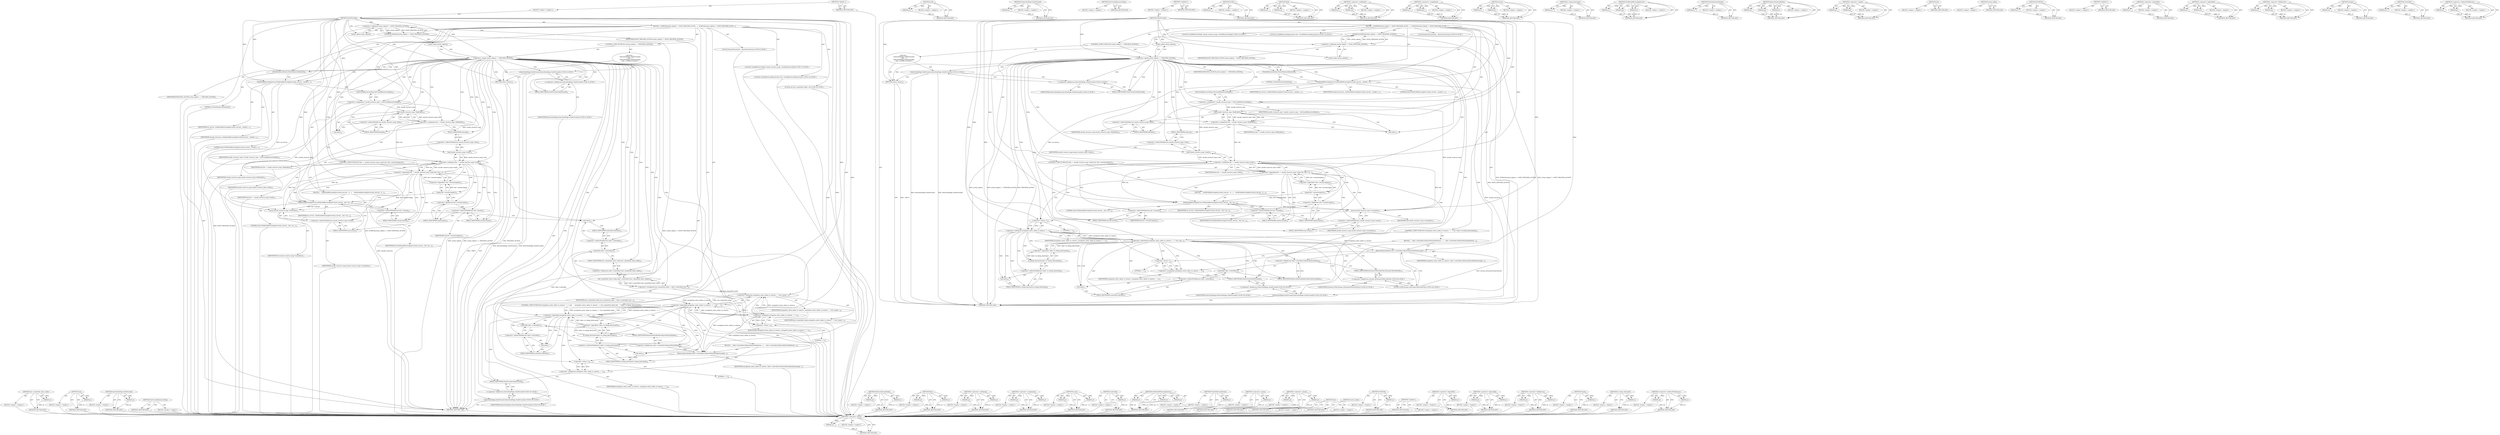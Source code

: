 digraph "&lt;operator&gt;.indirectFieldAccess" {
vulnerable_208 [label=<(METHOD,&lt;operator&gt;.minus)>];
vulnerable_209 [label=<(PARAM,p1)>];
vulnerable_210 [label=<(BLOCK,&lt;empty&gt;,&lt;empty&gt;)>];
vulnerable_211 [label=<(METHOD_RETURN,ANY)>];
vulnerable_191 [label=<(METHOD,end)>];
vulnerable_192 [label=<(PARAM,p1)>];
vulnerable_193 [label=<(BLOCK,&lt;empty&gt;,&lt;empty&gt;)>];
vulnerable_194 [label=<(METHOD_RETURN,ANY)>];
vulnerable_146 [label=<(METHOD,InterstitialPage.DontProceed)>];
vulnerable_147 [label=<(PARAM,p1)>];
vulnerable_148 [label=<(BLOCK,&lt;empty&gt;,&lt;empty&gt;)>];
vulnerable_149 [label=<(METHOD_RETURN,ANY)>];
vulnerable_170 [label=<(METHOD,GetUnsafeResourcesMap)>];
vulnerable_171 [label=<(BLOCK,&lt;empty&gt;,&lt;empty&gt;)>];
vulnerable_172 [label=<(METHOD_RETURN,ANY)>];
vulnerable_6 [label=<(METHOD,&lt;global&gt;)<SUB>1</SUB>>];
vulnerable_7 [label=<(BLOCK,&lt;empty&gt;,&lt;empty&gt;)<SUB>1</SUB>>];
vulnerable_8 [label=<(METHOD,DontProceed)<SUB>1</SUB>>];
vulnerable_9 [label=<(BLOCK,{
  DCHECK(action_taken() != DONT_PROCEED_ACTIO...,{
  DCHECK(action_taken() != DONT_PROCEED_ACTIO...)<SUB>1</SUB>>];
vulnerable_10 [label=<(DCHECK,DCHECK(action_taken() != DONT_PROCEED_ACTION))<SUB>2</SUB>>];
vulnerable_11 [label=<(&lt;operator&gt;.notEquals,action_taken() != DONT_PROCEED_ACTION)<SUB>2</SUB>>];
vulnerable_12 [label=<(action_taken,action_taken())<SUB>2</SUB>>];
vulnerable_13 [label=<(IDENTIFIER,DONT_PROCEED_ACTION,action_taken() != DONT_PROCEED_ACTION)<SUB>2</SUB>>];
vulnerable_14 [label=<(CONTROL_STRUCTURE,IF,if (action_taken() == PROCEED_ACTION))<SUB>3</SUB>>];
vulnerable_15 [label=<(&lt;operator&gt;.equals,action_taken() == PROCEED_ACTION)<SUB>3</SUB>>];
vulnerable_16 [label=<(action_taken,action_taken())<SUB>3</SUB>>];
vulnerable_17 [label=<(IDENTIFIER,PROCEED_ACTION,action_taken() == PROCEED_ACTION)<SUB>3</SUB>>];
vulnerable_18 [label="<(BLOCK,{
    InterstitialPage::DontProceed();
    retu...,{
    InterstitialPage::DontProceed();
    retu...)<SUB>3</SUB>>"];
vulnerable_19 [label="<(InterstitialPage.DontProceed,InterstitialPage::DontProceed())<SUB>4</SUB>>"];
vulnerable_20 [label="<(&lt;operator&gt;.fieldAccess,InterstitialPage::DontProceed)<SUB>4</SUB>>"];
vulnerable_21 [label="<(IDENTIFIER,InterstitialPage,InterstitialPage::DontProceed())<SUB>4</SUB>>"];
vulnerable_22 [label=<(FIELD_IDENTIFIER,DontProceed,DontProceed)<SUB>4</SUB>>];
vulnerable_23 [label=<(RETURN,return;,return;)<SUB>5</SUB>>];
vulnerable_24 [label="<(LOCAL,RecordUserAction : RecordUserAction)<SUB>8</SUB>>"];
vulnerable_25 [label=<(FinishMalwareDetails,FinishMalwareDetails(0))<SUB>9</SUB>>];
vulnerable_26 [label=<(LITERAL,0,FinishMalwareDetails(0))<SUB>9</SUB>>];
vulnerable_27 [label=<(NotifySafeBrowsingService,NotifySafeBrowsingService(sb_service_, unsafe_r...)<SUB>11</SUB>>];
vulnerable_28 [label=<(IDENTIFIER,sb_service_,NotifySafeBrowsingService(sb_service_, unsafe_r...)<SUB>11</SUB>>];
vulnerable_29 [label=<(IDENTIFIER,unsafe_resources_,NotifySafeBrowsingService(sb_service_, unsafe_r...)<SUB>11</SUB>>];
vulnerable_30 [label=<(LITERAL,false,NotifySafeBrowsingService(sb_service_, unsafe_r...)<SUB>11</SUB>>];
vulnerable_31 [label="<(LOCAL,UnsafeResourceMap* unsafe_resource_map: UnsafeResourceMap*)<SUB>13</SUB>>"];
vulnerable_32 [label=<(&lt;operator&gt;.assignment,* unsafe_resource_map = GetUnsafeResourcesMap())<SUB>13</SUB>>];
vulnerable_33 [label=<(IDENTIFIER,unsafe_resource_map,* unsafe_resource_map = GetUnsafeResourcesMap())<SUB>13</SUB>>];
vulnerable_34 [label=<(GetUnsafeResourcesMap,GetUnsafeResourcesMap())<SUB>13</SUB>>];
vulnerable_35 [label="<(LOCAL,UnsafeResourceMap.iterator iter: UnsafeResourceMap.iterator)<SUB>14</SUB>>"];
vulnerable_36 [label=<(&lt;operator&gt;.assignment,iter = unsafe_resource_map-&gt;find(tab()))<SUB>14</SUB>>];
vulnerable_37 [label=<(IDENTIFIER,iter,iter = unsafe_resource_map-&gt;find(tab()))<SUB>14</SUB>>];
vulnerable_38 [label=<(find,unsafe_resource_map-&gt;find(tab()))<SUB>14</SUB>>];
vulnerable_39 [label=<(&lt;operator&gt;.indirectFieldAccess,unsafe_resource_map-&gt;find)<SUB>14</SUB>>];
vulnerable_40 [label=<(IDENTIFIER,unsafe_resource_map,unsafe_resource_map-&gt;find(tab()))<SUB>14</SUB>>];
vulnerable_41 [label=<(FIELD_IDENTIFIER,find,find)<SUB>14</SUB>>];
vulnerable_42 [label=<(tab,tab())<SUB>14</SUB>>];
vulnerable_43 [label=<(CONTROL_STRUCTURE,IF,if (iter != unsafe_resource_map-&gt;end() &amp;&amp; !iter-&gt;second.empty()))<SUB>15</SUB>>];
vulnerable_44 [label=<(&lt;operator&gt;.logicalAnd,iter != unsafe_resource_map-&gt;end() &amp;&amp; !iter-&gt;se...)<SUB>15</SUB>>];
vulnerable_45 [label=<(&lt;operator&gt;.notEquals,iter != unsafe_resource_map-&gt;end())<SUB>15</SUB>>];
vulnerable_46 [label=<(IDENTIFIER,iter,iter != unsafe_resource_map-&gt;end())<SUB>15</SUB>>];
vulnerable_47 [label=<(end,unsafe_resource_map-&gt;end())<SUB>15</SUB>>];
vulnerable_48 [label=<(&lt;operator&gt;.indirectFieldAccess,unsafe_resource_map-&gt;end)<SUB>15</SUB>>];
vulnerable_49 [label=<(IDENTIFIER,unsafe_resource_map,unsafe_resource_map-&gt;end())<SUB>15</SUB>>];
vulnerable_50 [label=<(FIELD_IDENTIFIER,end,end)<SUB>15</SUB>>];
vulnerable_51 [label=<(&lt;operator&gt;.logicalNot,!iter-&gt;second.empty())<SUB>15</SUB>>];
vulnerable_52 [label=<(empty,iter-&gt;second.empty())<SUB>15</SUB>>];
vulnerable_53 [label=<(&lt;operator&gt;.fieldAccess,iter-&gt;second.empty)<SUB>15</SUB>>];
vulnerable_54 [label=<(&lt;operator&gt;.indirectFieldAccess,iter-&gt;second)<SUB>15</SUB>>];
vulnerable_55 [label=<(IDENTIFIER,iter,iter-&gt;second.empty())<SUB>15</SUB>>];
vulnerable_56 [label=<(FIELD_IDENTIFIER,second,second)<SUB>15</SUB>>];
vulnerable_57 [label=<(FIELD_IDENTIFIER,empty,empty)<SUB>15</SUB>>];
vulnerable_58 [label=<(BLOCK,{
    NotifySafeBrowsingService(sb_service_, it...,{
    NotifySafeBrowsingService(sb_service_, it...)<SUB>15</SUB>>];
vulnerable_59 [label=<(NotifySafeBrowsingService,NotifySafeBrowsingService(sb_service_, iter-&gt;se...)<SUB>16</SUB>>];
vulnerable_60 [label=<(IDENTIFIER,sb_service_,NotifySafeBrowsingService(sb_service_, iter-&gt;se...)<SUB>16</SUB>>];
vulnerable_61 [label=<(&lt;operator&gt;.indirectFieldAccess,iter-&gt;second)<SUB>16</SUB>>];
vulnerable_62 [label=<(IDENTIFIER,iter,NotifySafeBrowsingService(sb_service_, iter-&gt;se...)<SUB>16</SUB>>];
vulnerable_63 [label=<(FIELD_IDENTIFIER,second,second)<SUB>16</SUB>>];
vulnerable_64 [label=<(LITERAL,false,NotifySafeBrowsingService(sb_service_, iter-&gt;se...)<SUB>16</SUB>>];
vulnerable_65 [label=<(erase,unsafe_resource_map-&gt;erase(iter))<SUB>17</SUB>>];
vulnerable_66 [label=<(&lt;operator&gt;.indirectFieldAccess,unsafe_resource_map-&gt;erase)<SUB>17</SUB>>];
vulnerable_67 [label=<(IDENTIFIER,unsafe_resource_map,unsafe_resource_map-&gt;erase(iter))<SUB>17</SUB>>];
vulnerable_68 [label=<(FIELD_IDENTIFIER,erase,erase)<SUB>17</SUB>>];
vulnerable_69 [label=<(IDENTIFIER,iter,unsafe_resource_map-&gt;erase(iter))<SUB>17</SUB>>];
vulnerable_70 [label=<(CONTROL_STRUCTURE,IF,if (navigation_entry_index_to_remove_ != -1 &amp;&amp; !tab()-&gt;is_being_destroyed()))<SUB>20</SUB>>];
vulnerable_71 [label=<(&lt;operator&gt;.logicalAnd,navigation_entry_index_to_remove_ != -1 &amp;&amp; !tab...)<SUB>20</SUB>>];
vulnerable_72 [label=<(&lt;operator&gt;.notEquals,navigation_entry_index_to_remove_ != -1)<SUB>20</SUB>>];
vulnerable_73 [label=<(IDENTIFIER,navigation_entry_index_to_remove_,navigation_entry_index_to_remove_ != -1)<SUB>20</SUB>>];
vulnerable_74 [label=<(&lt;operator&gt;.minus,-1)<SUB>20</SUB>>];
vulnerable_75 [label=<(LITERAL,1,-1)<SUB>20</SUB>>];
vulnerable_76 [label=<(&lt;operator&gt;.logicalNot,!tab()-&gt;is_being_destroyed())<SUB>20</SUB>>];
vulnerable_77 [label=<(is_being_destroyed,tab()-&gt;is_being_destroyed())<SUB>20</SUB>>];
vulnerable_78 [label=<(&lt;operator&gt;.indirectFieldAccess,tab()-&gt;is_being_destroyed)<SUB>20</SUB>>];
vulnerable_79 [label=<(tab,tab())<SUB>20</SUB>>];
vulnerable_80 [label=<(FIELD_IDENTIFIER,is_being_destroyed,is_being_destroyed)<SUB>20</SUB>>];
vulnerable_81 [label=<(BLOCK,{
    tab()-&gt;controller().RemoveEntryAtIndex(na...,{
    tab()-&gt;controller().RemoveEntryAtIndex(na...)<SUB>20</SUB>>];
vulnerable_82 [label=<(RemoveEntryAtIndex,tab()-&gt;controller().RemoveEntryAtIndex(navigati...)<SUB>21</SUB>>];
vulnerable_83 [label=<(&lt;operator&gt;.fieldAccess,tab()-&gt;controller().RemoveEntryAtIndex)<SUB>21</SUB>>];
vulnerable_84 [label=<(controller,tab()-&gt;controller())<SUB>21</SUB>>];
vulnerable_85 [label=<(&lt;operator&gt;.indirectFieldAccess,tab()-&gt;controller)<SUB>21</SUB>>];
vulnerable_86 [label=<(tab,tab())<SUB>21</SUB>>];
vulnerable_87 [label=<(FIELD_IDENTIFIER,controller,controller)<SUB>21</SUB>>];
vulnerable_88 [label=<(FIELD_IDENTIFIER,RemoveEntryAtIndex,RemoveEntryAtIndex)<SUB>21</SUB>>];
vulnerable_89 [label=<(IDENTIFIER,navigation_entry_index_to_remove_,tab()-&gt;controller().RemoveEntryAtIndex(navigati...)<SUB>21</SUB>>];
vulnerable_90 [label="<(GURL,GURL(chrome::kChromeUINewTabURL))<SUB>22</SUB>>"];
vulnerable_91 [label="<(&lt;operator&gt;.fieldAccess,chrome::kChromeUINewTabURL)<SUB>22</SUB>>"];
vulnerable_92 [label="<(IDENTIFIER,chrome,GURL(chrome::kChromeUINewTabURL))<SUB>22</SUB>>"];
vulnerable_93 [label=<(FIELD_IDENTIFIER,kChromeUINewTabURL,kChromeUINewTabURL)<SUB>22</SUB>>];
vulnerable_94 [label=<(&lt;operator&gt;.assignment,navigation_entry_index_to_remove_ = -1)<SUB>23</SUB>>];
vulnerable_95 [label=<(IDENTIFIER,navigation_entry_index_to_remove_,navigation_entry_index_to_remove_ = -1)<SUB>23</SUB>>];
vulnerable_96 [label=<(&lt;operator&gt;.minus,-1)<SUB>23</SUB>>];
vulnerable_97 [label=<(LITERAL,1,-1)<SUB>23</SUB>>];
vulnerable_98 [label="<(InterstitialPage.DontProceed,InterstitialPage::DontProceed())<SUB>25</SUB>>"];
vulnerable_99 [label="<(&lt;operator&gt;.fieldAccess,InterstitialPage::DontProceed)<SUB>25</SUB>>"];
vulnerable_100 [label="<(IDENTIFIER,InterstitialPage,InterstitialPage::DontProceed())<SUB>25</SUB>>"];
vulnerable_101 [label=<(FIELD_IDENTIFIER,DontProceed,DontProceed)<SUB>25</SUB>>];
vulnerable_102 [label=<(METHOD_RETURN,void)<SUB>1</SUB>>];
vulnerable_104 [label=<(METHOD_RETURN,ANY)<SUB>1</SUB>>];
vulnerable_226 [label=<(METHOD,GURL)>];
vulnerable_227 [label=<(PARAM,p1)>];
vulnerable_228 [label=<(BLOCK,&lt;empty&gt;,&lt;empty&gt;)>];
vulnerable_229 [label=<(METHOD_RETURN,ANY)>];
vulnerable_173 [label=<(METHOD,find)>];
vulnerable_174 [label=<(PARAM,p1)>];
vulnerable_175 [label=<(PARAM,p2)>];
vulnerable_176 [label=<(BLOCK,&lt;empty&gt;,&lt;empty&gt;)>];
vulnerable_177 [label=<(METHOD_RETURN,ANY)>];
vulnerable_133 [label=<(METHOD,&lt;operator&gt;.notEquals)>];
vulnerable_134 [label=<(PARAM,p1)>];
vulnerable_135 [label=<(PARAM,p2)>];
vulnerable_136 [label=<(BLOCK,&lt;empty&gt;,&lt;empty&gt;)>];
vulnerable_137 [label=<(METHOD_RETURN,ANY)>];
vulnerable_165 [label=<(METHOD,&lt;operator&gt;.assignment)>];
vulnerable_166 [label=<(PARAM,p1)>];
vulnerable_167 [label=<(PARAM,p2)>];
vulnerable_168 [label=<(BLOCK,&lt;empty&gt;,&lt;empty&gt;)>];
vulnerable_169 [label=<(METHOD_RETURN,ANY)>];
vulnerable_203 [label=<(METHOD,erase)>];
vulnerable_204 [label=<(PARAM,p1)>];
vulnerable_205 [label=<(PARAM,p2)>];
vulnerable_206 [label=<(BLOCK,&lt;empty&gt;,&lt;empty&gt;)>];
vulnerable_207 [label=<(METHOD_RETURN,ANY)>];
vulnerable_212 [label=<(METHOD,is_being_destroyed)>];
vulnerable_213 [label=<(PARAM,p1)>];
vulnerable_214 [label=<(BLOCK,&lt;empty&gt;,&lt;empty&gt;)>];
vulnerable_215 [label=<(METHOD_RETURN,ANY)>];
vulnerable_159 [label=<(METHOD,NotifySafeBrowsingService)>];
vulnerable_160 [label=<(PARAM,p1)>];
vulnerable_161 [label=<(PARAM,p2)>];
vulnerable_162 [label=<(PARAM,p3)>];
vulnerable_163 [label=<(BLOCK,&lt;empty&gt;,&lt;empty&gt;)>];
vulnerable_164 [label=<(METHOD_RETURN,ANY)>];
vulnerable_155 [label=<(METHOD,FinishMalwareDetails)>];
vulnerable_156 [label=<(PARAM,p1)>];
vulnerable_157 [label=<(BLOCK,&lt;empty&gt;,&lt;empty&gt;)>];
vulnerable_158 [label=<(METHOD_RETURN,ANY)>];
vulnerable_216 [label=<(METHOD,RemoveEntryAtIndex)>];
vulnerable_217 [label=<(PARAM,p1)>];
vulnerable_218 [label=<(PARAM,p2)>];
vulnerable_219 [label=<(PARAM,p3)>];
vulnerable_220 [label=<(BLOCK,&lt;empty&gt;,&lt;empty&gt;)>];
vulnerable_221 [label=<(METHOD_RETURN,ANY)>];
vulnerable_141 [label=<(METHOD,&lt;operator&gt;.equals)>];
vulnerable_142 [label=<(PARAM,p1)>];
vulnerable_143 [label=<(PARAM,p2)>];
vulnerable_144 [label=<(BLOCK,&lt;empty&gt;,&lt;empty&gt;)>];
vulnerable_145 [label=<(METHOD_RETURN,ANY)>];
vulnerable_183 [label=<(METHOD,tab)>];
vulnerable_184 [label=<(BLOCK,&lt;empty&gt;,&lt;empty&gt;)>];
vulnerable_185 [label=<(METHOD_RETURN,ANY)>];
vulnerable_138 [label=<(METHOD,action_taken)>];
vulnerable_139 [label=<(BLOCK,&lt;empty&gt;,&lt;empty&gt;)>];
vulnerable_140 [label=<(METHOD_RETURN,ANY)>];
vulnerable_129 [label=<(METHOD,DCHECK)>];
vulnerable_130 [label=<(PARAM,p1)>];
vulnerable_131 [label=<(BLOCK,&lt;empty&gt;,&lt;empty&gt;)>];
vulnerable_132 [label=<(METHOD_RETURN,ANY)>];
vulnerable_123 [label=<(METHOD,&lt;global&gt;)<SUB>1</SUB>>];
vulnerable_124 [label=<(BLOCK,&lt;empty&gt;,&lt;empty&gt;)>];
vulnerable_125 [label=<(METHOD_RETURN,ANY)>];
vulnerable_195 [label=<(METHOD,&lt;operator&gt;.logicalNot)>];
vulnerable_196 [label=<(PARAM,p1)>];
vulnerable_197 [label=<(BLOCK,&lt;empty&gt;,&lt;empty&gt;)>];
vulnerable_198 [label=<(METHOD_RETURN,ANY)>];
vulnerable_186 [label=<(METHOD,&lt;operator&gt;.logicalAnd)>];
vulnerable_187 [label=<(PARAM,p1)>];
vulnerable_188 [label=<(PARAM,p2)>];
vulnerable_189 [label=<(BLOCK,&lt;empty&gt;,&lt;empty&gt;)>];
vulnerable_190 [label=<(METHOD_RETURN,ANY)>];
vulnerable_150 [label=<(METHOD,&lt;operator&gt;.fieldAccess)>];
vulnerable_151 [label=<(PARAM,p1)>];
vulnerable_152 [label=<(PARAM,p2)>];
vulnerable_153 [label=<(BLOCK,&lt;empty&gt;,&lt;empty&gt;)>];
vulnerable_154 [label=<(METHOD_RETURN,ANY)>];
vulnerable_199 [label=<(METHOD,empty)>];
vulnerable_200 [label=<(PARAM,p1)>];
vulnerable_201 [label=<(BLOCK,&lt;empty&gt;,&lt;empty&gt;)>];
vulnerable_202 [label=<(METHOD_RETURN,ANY)>];
vulnerable_222 [label=<(METHOD,controller)>];
vulnerable_223 [label=<(PARAM,p1)>];
vulnerable_224 [label=<(BLOCK,&lt;empty&gt;,&lt;empty&gt;)>];
vulnerable_225 [label=<(METHOD_RETURN,ANY)>];
vulnerable_178 [label=<(METHOD,&lt;operator&gt;.indirectFieldAccess)>];
vulnerable_179 [label=<(PARAM,p1)>];
vulnerable_180 [label=<(PARAM,p2)>];
vulnerable_181 [label=<(BLOCK,&lt;empty&gt;,&lt;empty&gt;)>];
vulnerable_182 [label=<(METHOD_RETURN,ANY)>];
fixed_216 [label=<(METHOD,last_committed_entry_index)>];
fixed_217 [label=<(PARAM,p1)>];
fixed_218 [label=<(BLOCK,&lt;empty&gt;,&lt;empty&gt;)>];
fixed_219 [label=<(METHOD_RETURN,ANY)>];
fixed_199 [label=<(METHOD,end)>];
fixed_200 [label=<(PARAM,p1)>];
fixed_201 [label=<(BLOCK,&lt;empty&gt;,&lt;empty&gt;)>];
fixed_202 [label=<(METHOD_RETURN,ANY)>];
fixed_154 [label=<(METHOD,InterstitialPage.DontProceed)>];
fixed_155 [label=<(PARAM,p1)>];
fixed_156 [label=<(BLOCK,&lt;empty&gt;,&lt;empty&gt;)>];
fixed_157 [label=<(METHOD_RETURN,ANY)>];
fixed_178 [label=<(METHOD,GetUnsafeResourcesMap)>];
fixed_179 [label=<(BLOCK,&lt;empty&gt;,&lt;empty&gt;)>];
fixed_180 [label=<(METHOD_RETURN,ANY)>];
fixed_6 [label=<(METHOD,&lt;global&gt;)<SUB>1</SUB>>];
fixed_7 [label=<(BLOCK,&lt;empty&gt;,&lt;empty&gt;)<SUB>1</SUB>>];
fixed_8 [label=<(METHOD,DontProceed)<SUB>1</SUB>>];
fixed_9 [label=<(BLOCK,{
  DCHECK(action_taken() != DONT_PROCEED_ACTIO...,{
  DCHECK(action_taken() != DONT_PROCEED_ACTIO...)<SUB>1</SUB>>];
fixed_10 [label=<(DCHECK,DCHECK(action_taken() != DONT_PROCEED_ACTION))<SUB>2</SUB>>];
fixed_11 [label=<(&lt;operator&gt;.notEquals,action_taken() != DONT_PROCEED_ACTION)<SUB>2</SUB>>];
fixed_12 [label=<(action_taken,action_taken())<SUB>2</SUB>>];
fixed_13 [label=<(IDENTIFIER,DONT_PROCEED_ACTION,action_taken() != DONT_PROCEED_ACTION)<SUB>2</SUB>>];
fixed_14 [label=<(CONTROL_STRUCTURE,IF,if (action_taken() == PROCEED_ACTION))<SUB>3</SUB>>];
fixed_15 [label=<(&lt;operator&gt;.equals,action_taken() == PROCEED_ACTION)<SUB>3</SUB>>];
fixed_16 [label=<(action_taken,action_taken())<SUB>3</SUB>>];
fixed_17 [label=<(IDENTIFIER,PROCEED_ACTION,action_taken() == PROCEED_ACTION)<SUB>3</SUB>>];
fixed_18 [label="<(BLOCK,{
    InterstitialPage::DontProceed();
    retu...,{
    InterstitialPage::DontProceed();
    retu...)<SUB>3</SUB>>"];
fixed_19 [label="<(InterstitialPage.DontProceed,InterstitialPage::DontProceed())<SUB>4</SUB>>"];
fixed_20 [label="<(&lt;operator&gt;.fieldAccess,InterstitialPage::DontProceed)<SUB>4</SUB>>"];
fixed_21 [label="<(IDENTIFIER,InterstitialPage,InterstitialPage::DontProceed())<SUB>4</SUB>>"];
fixed_22 [label=<(FIELD_IDENTIFIER,DontProceed,DontProceed)<SUB>4</SUB>>];
fixed_23 [label=<(RETURN,return;,return;)<SUB>5</SUB>>];
fixed_24 [label="<(LOCAL,RecordUserAction : RecordUserAction)<SUB>8</SUB>>"];
fixed_25 [label=<(FinishMalwareDetails,FinishMalwareDetails(0))<SUB>9</SUB>>];
fixed_26 [label=<(LITERAL,0,FinishMalwareDetails(0))<SUB>9</SUB>>];
fixed_27 [label=<(NotifySafeBrowsingService,NotifySafeBrowsingService(sb_service_, unsafe_r...)<SUB>11</SUB>>];
fixed_28 [label=<(IDENTIFIER,sb_service_,NotifySafeBrowsingService(sb_service_, unsafe_r...)<SUB>11</SUB>>];
fixed_29 [label=<(IDENTIFIER,unsafe_resources_,NotifySafeBrowsingService(sb_service_, unsafe_r...)<SUB>11</SUB>>];
fixed_30 [label=<(LITERAL,false,NotifySafeBrowsingService(sb_service_, unsafe_r...)<SUB>11</SUB>>];
fixed_31 [label="<(LOCAL,UnsafeResourceMap* unsafe_resource_map: UnsafeResourceMap*)<SUB>13</SUB>>"];
fixed_32 [label=<(&lt;operator&gt;.assignment,* unsafe_resource_map = GetUnsafeResourcesMap())<SUB>13</SUB>>];
fixed_33 [label=<(IDENTIFIER,unsafe_resource_map,* unsafe_resource_map = GetUnsafeResourcesMap())<SUB>13</SUB>>];
fixed_34 [label=<(GetUnsafeResourcesMap,GetUnsafeResourcesMap())<SUB>13</SUB>>];
fixed_35 [label="<(LOCAL,UnsafeResourceMap.iterator iter: UnsafeResourceMap.iterator)<SUB>14</SUB>>"];
fixed_36 [label=<(&lt;operator&gt;.assignment,iter = unsafe_resource_map-&gt;find(tab()))<SUB>14</SUB>>];
fixed_37 [label=<(IDENTIFIER,iter,iter = unsafe_resource_map-&gt;find(tab()))<SUB>14</SUB>>];
fixed_38 [label=<(find,unsafe_resource_map-&gt;find(tab()))<SUB>14</SUB>>];
fixed_39 [label=<(&lt;operator&gt;.indirectFieldAccess,unsafe_resource_map-&gt;find)<SUB>14</SUB>>];
fixed_40 [label=<(IDENTIFIER,unsafe_resource_map,unsafe_resource_map-&gt;find(tab()))<SUB>14</SUB>>];
fixed_41 [label=<(FIELD_IDENTIFIER,find,find)<SUB>14</SUB>>];
fixed_42 [label=<(tab,tab())<SUB>14</SUB>>];
fixed_43 [label=<(CONTROL_STRUCTURE,IF,if (iter != unsafe_resource_map-&gt;end() &amp;&amp; !iter-&gt;second.empty()))<SUB>15</SUB>>];
fixed_44 [label=<(&lt;operator&gt;.logicalAnd,iter != unsafe_resource_map-&gt;end() &amp;&amp; !iter-&gt;se...)<SUB>15</SUB>>];
fixed_45 [label=<(&lt;operator&gt;.notEquals,iter != unsafe_resource_map-&gt;end())<SUB>15</SUB>>];
fixed_46 [label=<(IDENTIFIER,iter,iter != unsafe_resource_map-&gt;end())<SUB>15</SUB>>];
fixed_47 [label=<(end,unsafe_resource_map-&gt;end())<SUB>15</SUB>>];
fixed_48 [label=<(&lt;operator&gt;.indirectFieldAccess,unsafe_resource_map-&gt;end)<SUB>15</SUB>>];
fixed_49 [label=<(IDENTIFIER,unsafe_resource_map,unsafe_resource_map-&gt;end())<SUB>15</SUB>>];
fixed_50 [label=<(FIELD_IDENTIFIER,end,end)<SUB>15</SUB>>];
fixed_51 [label=<(&lt;operator&gt;.logicalNot,!iter-&gt;second.empty())<SUB>15</SUB>>];
fixed_52 [label=<(empty,iter-&gt;second.empty())<SUB>15</SUB>>];
fixed_53 [label=<(&lt;operator&gt;.fieldAccess,iter-&gt;second.empty)<SUB>15</SUB>>];
fixed_54 [label=<(&lt;operator&gt;.indirectFieldAccess,iter-&gt;second)<SUB>15</SUB>>];
fixed_55 [label=<(IDENTIFIER,iter,iter-&gt;second.empty())<SUB>15</SUB>>];
fixed_56 [label=<(FIELD_IDENTIFIER,second,second)<SUB>15</SUB>>];
fixed_57 [label=<(FIELD_IDENTIFIER,empty,empty)<SUB>15</SUB>>];
fixed_58 [label=<(BLOCK,{
    NotifySafeBrowsingService(sb_service_, it...,{
    NotifySafeBrowsingService(sb_service_, it...)<SUB>15</SUB>>];
fixed_59 [label=<(NotifySafeBrowsingService,NotifySafeBrowsingService(sb_service_, iter-&gt;se...)<SUB>16</SUB>>];
fixed_60 [label=<(IDENTIFIER,sb_service_,NotifySafeBrowsingService(sb_service_, iter-&gt;se...)<SUB>16</SUB>>];
fixed_61 [label=<(&lt;operator&gt;.indirectFieldAccess,iter-&gt;second)<SUB>16</SUB>>];
fixed_62 [label=<(IDENTIFIER,iter,NotifySafeBrowsingService(sb_service_, iter-&gt;se...)<SUB>16</SUB>>];
fixed_63 [label=<(FIELD_IDENTIFIER,second,second)<SUB>16</SUB>>];
fixed_64 [label=<(LITERAL,false,NotifySafeBrowsingService(sb_service_, iter-&gt;se...)<SUB>16</SUB>>];
fixed_65 [label=<(erase,unsafe_resource_map-&gt;erase(iter))<SUB>17</SUB>>];
fixed_66 [label=<(&lt;operator&gt;.indirectFieldAccess,unsafe_resource_map-&gt;erase)<SUB>17</SUB>>];
fixed_67 [label=<(IDENTIFIER,unsafe_resource_map,unsafe_resource_map-&gt;erase(iter))<SUB>17</SUB>>];
fixed_68 [label=<(FIELD_IDENTIFIER,erase,erase)<SUB>17</SUB>>];
fixed_69 [label=<(IDENTIFIER,iter,unsafe_resource_map-&gt;erase(iter))<SUB>17</SUB>>];
fixed_70 [label="<(LOCAL,int last_committed_index: int)<SUB>23</SUB>>"];
fixed_71 [label=<(&lt;operator&gt;.assignment,last_committed_index = tab()-&gt;controller().last...)<SUB>23</SUB>>];
fixed_72 [label=<(IDENTIFIER,last_committed_index,last_committed_index = tab()-&gt;controller().last...)<SUB>23</SUB>>];
fixed_73 [label=<(last_committed_entry_index,tab()-&gt;controller().last_committed_entry_index())<SUB>23</SUB>>];
fixed_74 [label=<(&lt;operator&gt;.fieldAccess,tab()-&gt;controller().last_committed_entry_index)<SUB>23</SUB>>];
fixed_75 [label=<(controller,tab()-&gt;controller())<SUB>23</SUB>>];
fixed_76 [label=<(&lt;operator&gt;.indirectFieldAccess,tab()-&gt;controller)<SUB>23</SUB>>];
fixed_77 [label=<(tab,tab())<SUB>23</SUB>>];
fixed_78 [label=<(FIELD_IDENTIFIER,controller,controller)<SUB>23</SUB>>];
fixed_79 [label=<(FIELD_IDENTIFIER,last_committed_entry_index,last_committed_entry_index)<SUB>23</SUB>>];
fixed_80 [label=<(CONTROL_STRUCTURE,IF,if (navigation_entry_index_to_remove_ != -1 &amp;&amp;
      navigation_entry_index_to_remove_ != last_committed_index &amp;&amp;
      !tab()-&gt;is_being_destroyed()))<SUB>24</SUB>>];
fixed_81 [label=<(&lt;operator&gt;.logicalAnd,navigation_entry_index_to_remove_ != -1 &amp;&amp;
    ...)<SUB>24</SUB>>];
fixed_82 [label=<(&lt;operator&gt;.logicalAnd,navigation_entry_index_to_remove_ != -1 &amp;&amp;
    ...)<SUB>24</SUB>>];
fixed_83 [label=<(&lt;operator&gt;.notEquals,navigation_entry_index_to_remove_ != -1)<SUB>24</SUB>>];
fixed_84 [label=<(IDENTIFIER,navigation_entry_index_to_remove_,navigation_entry_index_to_remove_ != -1)<SUB>24</SUB>>];
fixed_85 [label=<(&lt;operator&gt;.minus,-1)<SUB>24</SUB>>];
fixed_86 [label=<(LITERAL,1,-1)<SUB>24</SUB>>];
fixed_87 [label=<(&lt;operator&gt;.notEquals,navigation_entry_index_to_remove_ != last_commi...)<SUB>25</SUB>>];
fixed_88 [label=<(IDENTIFIER,navigation_entry_index_to_remove_,navigation_entry_index_to_remove_ != last_commi...)<SUB>25</SUB>>];
fixed_89 [label=<(IDENTIFIER,last_committed_index,navigation_entry_index_to_remove_ != last_commi...)<SUB>25</SUB>>];
fixed_90 [label=<(&lt;operator&gt;.logicalNot,!tab()-&gt;is_being_destroyed())<SUB>26</SUB>>];
fixed_91 [label=<(is_being_destroyed,tab()-&gt;is_being_destroyed())<SUB>26</SUB>>];
fixed_92 [label=<(&lt;operator&gt;.indirectFieldAccess,tab()-&gt;is_being_destroyed)<SUB>26</SUB>>];
fixed_93 [label=<(tab,tab())<SUB>26</SUB>>];
fixed_94 [label=<(FIELD_IDENTIFIER,is_being_destroyed,is_being_destroyed)<SUB>26</SUB>>];
fixed_95 [label=<(BLOCK,{
    tab()-&gt;controller().RemoveEntryAtIndex(na...,{
    tab()-&gt;controller().RemoveEntryAtIndex(na...)<SUB>26</SUB>>];
fixed_96 [label=<(RemoveEntryAtIndex,tab()-&gt;controller().RemoveEntryAtIndex(navigati...)<SUB>27</SUB>>];
fixed_97 [label=<(&lt;operator&gt;.fieldAccess,tab()-&gt;controller().RemoveEntryAtIndex)<SUB>27</SUB>>];
fixed_98 [label=<(controller,tab()-&gt;controller())<SUB>27</SUB>>];
fixed_99 [label=<(&lt;operator&gt;.indirectFieldAccess,tab()-&gt;controller)<SUB>27</SUB>>];
fixed_100 [label=<(tab,tab())<SUB>27</SUB>>];
fixed_101 [label=<(FIELD_IDENTIFIER,controller,controller)<SUB>27</SUB>>];
fixed_102 [label=<(FIELD_IDENTIFIER,RemoveEntryAtIndex,RemoveEntryAtIndex)<SUB>27</SUB>>];
fixed_103 [label=<(IDENTIFIER,navigation_entry_index_to_remove_,tab()-&gt;controller().RemoveEntryAtIndex(navigati...)<SUB>27</SUB>>];
fixed_104 [label=<(&lt;operator&gt;.assignment,navigation_entry_index_to_remove_ = -1)<SUB>28</SUB>>];
fixed_105 [label=<(IDENTIFIER,navigation_entry_index_to_remove_,navigation_entry_index_to_remove_ = -1)<SUB>28</SUB>>];
fixed_106 [label=<(&lt;operator&gt;.minus,-1)<SUB>28</SUB>>];
fixed_107 [label=<(LITERAL,1,-1)<SUB>28</SUB>>];
fixed_108 [label="<(InterstitialPage.DontProceed,InterstitialPage::DontProceed())<SUB>30</SUB>>"];
fixed_109 [label="<(&lt;operator&gt;.fieldAccess,InterstitialPage::DontProceed)<SUB>30</SUB>>"];
fixed_110 [label="<(IDENTIFIER,InterstitialPage,InterstitialPage::DontProceed())<SUB>30</SUB>>"];
fixed_111 [label=<(FIELD_IDENTIFIER,DontProceed,DontProceed)<SUB>30</SUB>>];
fixed_112 [label=<(METHOD_RETURN,void)<SUB>1</SUB>>];
fixed_114 [label=<(METHOD_RETURN,ANY)<SUB>1</SUB>>];
fixed_232 [label=<(METHOD,RemoveEntryAtIndex)>];
fixed_233 [label=<(PARAM,p1)>];
fixed_234 [label=<(PARAM,p2)>];
fixed_235 [label=<(BLOCK,&lt;empty&gt;,&lt;empty&gt;)>];
fixed_236 [label=<(METHOD_RETURN,ANY)>];
fixed_181 [label=<(METHOD,find)>];
fixed_182 [label=<(PARAM,p1)>];
fixed_183 [label=<(PARAM,p2)>];
fixed_184 [label=<(BLOCK,&lt;empty&gt;,&lt;empty&gt;)>];
fixed_185 [label=<(METHOD_RETURN,ANY)>];
fixed_141 [label=<(METHOD,&lt;operator&gt;.notEquals)>];
fixed_142 [label=<(PARAM,p1)>];
fixed_143 [label=<(PARAM,p2)>];
fixed_144 [label=<(BLOCK,&lt;empty&gt;,&lt;empty&gt;)>];
fixed_145 [label=<(METHOD_RETURN,ANY)>];
fixed_173 [label=<(METHOD,&lt;operator&gt;.assignment)>];
fixed_174 [label=<(PARAM,p1)>];
fixed_175 [label=<(PARAM,p2)>];
fixed_176 [label=<(BLOCK,&lt;empty&gt;,&lt;empty&gt;)>];
fixed_177 [label=<(METHOD_RETURN,ANY)>];
fixed_211 [label=<(METHOD,erase)>];
fixed_212 [label=<(PARAM,p1)>];
fixed_213 [label=<(PARAM,p2)>];
fixed_214 [label=<(BLOCK,&lt;empty&gt;,&lt;empty&gt;)>];
fixed_215 [label=<(METHOD_RETURN,ANY)>];
fixed_220 [label=<(METHOD,controller)>];
fixed_221 [label=<(PARAM,p1)>];
fixed_222 [label=<(BLOCK,&lt;empty&gt;,&lt;empty&gt;)>];
fixed_223 [label=<(METHOD_RETURN,ANY)>];
fixed_167 [label=<(METHOD,NotifySafeBrowsingService)>];
fixed_168 [label=<(PARAM,p1)>];
fixed_169 [label=<(PARAM,p2)>];
fixed_170 [label=<(PARAM,p3)>];
fixed_171 [label=<(BLOCK,&lt;empty&gt;,&lt;empty&gt;)>];
fixed_172 [label=<(METHOD_RETURN,ANY)>];
fixed_163 [label=<(METHOD,FinishMalwareDetails)>];
fixed_164 [label=<(PARAM,p1)>];
fixed_165 [label=<(BLOCK,&lt;empty&gt;,&lt;empty&gt;)>];
fixed_166 [label=<(METHOD_RETURN,ANY)>];
fixed_224 [label=<(METHOD,&lt;operator&gt;.minus)>];
fixed_225 [label=<(PARAM,p1)>];
fixed_226 [label=<(BLOCK,&lt;empty&gt;,&lt;empty&gt;)>];
fixed_227 [label=<(METHOD_RETURN,ANY)>];
fixed_149 [label=<(METHOD,&lt;operator&gt;.equals)>];
fixed_150 [label=<(PARAM,p1)>];
fixed_151 [label=<(PARAM,p2)>];
fixed_152 [label=<(BLOCK,&lt;empty&gt;,&lt;empty&gt;)>];
fixed_153 [label=<(METHOD_RETURN,ANY)>];
fixed_191 [label=<(METHOD,tab)>];
fixed_192 [label=<(BLOCK,&lt;empty&gt;,&lt;empty&gt;)>];
fixed_193 [label=<(METHOD_RETURN,ANY)>];
fixed_146 [label=<(METHOD,action_taken)>];
fixed_147 [label=<(BLOCK,&lt;empty&gt;,&lt;empty&gt;)>];
fixed_148 [label=<(METHOD_RETURN,ANY)>];
fixed_137 [label=<(METHOD,DCHECK)>];
fixed_138 [label=<(PARAM,p1)>];
fixed_139 [label=<(BLOCK,&lt;empty&gt;,&lt;empty&gt;)>];
fixed_140 [label=<(METHOD_RETURN,ANY)>];
fixed_131 [label=<(METHOD,&lt;global&gt;)<SUB>1</SUB>>];
fixed_132 [label=<(BLOCK,&lt;empty&gt;,&lt;empty&gt;)>];
fixed_133 [label=<(METHOD_RETURN,ANY)>];
fixed_203 [label=<(METHOD,&lt;operator&gt;.logicalNot)>];
fixed_204 [label=<(PARAM,p1)>];
fixed_205 [label=<(BLOCK,&lt;empty&gt;,&lt;empty&gt;)>];
fixed_206 [label=<(METHOD_RETURN,ANY)>];
fixed_194 [label=<(METHOD,&lt;operator&gt;.logicalAnd)>];
fixed_195 [label=<(PARAM,p1)>];
fixed_196 [label=<(PARAM,p2)>];
fixed_197 [label=<(BLOCK,&lt;empty&gt;,&lt;empty&gt;)>];
fixed_198 [label=<(METHOD_RETURN,ANY)>];
fixed_158 [label=<(METHOD,&lt;operator&gt;.fieldAccess)>];
fixed_159 [label=<(PARAM,p1)>];
fixed_160 [label=<(PARAM,p2)>];
fixed_161 [label=<(BLOCK,&lt;empty&gt;,&lt;empty&gt;)>];
fixed_162 [label=<(METHOD_RETURN,ANY)>];
fixed_207 [label=<(METHOD,empty)>];
fixed_208 [label=<(PARAM,p1)>];
fixed_209 [label=<(BLOCK,&lt;empty&gt;,&lt;empty&gt;)>];
fixed_210 [label=<(METHOD_RETURN,ANY)>];
fixed_228 [label=<(METHOD,is_being_destroyed)>];
fixed_229 [label=<(PARAM,p1)>];
fixed_230 [label=<(BLOCK,&lt;empty&gt;,&lt;empty&gt;)>];
fixed_231 [label=<(METHOD_RETURN,ANY)>];
fixed_186 [label=<(METHOD,&lt;operator&gt;.indirectFieldAccess)>];
fixed_187 [label=<(PARAM,p1)>];
fixed_188 [label=<(PARAM,p2)>];
fixed_189 [label=<(BLOCK,&lt;empty&gt;,&lt;empty&gt;)>];
fixed_190 [label=<(METHOD_RETURN,ANY)>];
vulnerable_208 -> vulnerable_209  [key=0, label="AST: "];
vulnerable_208 -> vulnerable_209  [key=1, label="DDG: "];
vulnerable_208 -> vulnerable_210  [key=0, label="AST: "];
vulnerable_208 -> vulnerable_211  [key=0, label="AST: "];
vulnerable_208 -> vulnerable_211  [key=1, label="CFG: "];
vulnerable_209 -> vulnerable_211  [key=0, label="DDG: p1"];
vulnerable_191 -> vulnerable_192  [key=0, label="AST: "];
vulnerable_191 -> vulnerable_192  [key=1, label="DDG: "];
vulnerable_191 -> vulnerable_193  [key=0, label="AST: "];
vulnerable_191 -> vulnerable_194  [key=0, label="AST: "];
vulnerable_191 -> vulnerable_194  [key=1, label="CFG: "];
vulnerable_192 -> vulnerable_194  [key=0, label="DDG: p1"];
vulnerable_146 -> vulnerable_147  [key=0, label="AST: "];
vulnerable_146 -> vulnerable_147  [key=1, label="DDG: "];
vulnerable_146 -> vulnerable_148  [key=0, label="AST: "];
vulnerable_146 -> vulnerable_149  [key=0, label="AST: "];
vulnerable_146 -> vulnerable_149  [key=1, label="CFG: "];
vulnerable_147 -> vulnerable_149  [key=0, label="DDG: p1"];
vulnerable_170 -> vulnerable_171  [key=0, label="AST: "];
vulnerable_170 -> vulnerable_172  [key=0, label="AST: "];
vulnerable_170 -> vulnerable_172  [key=1, label="CFG: "];
vulnerable_6 -> vulnerable_7  [key=0, label="AST: "];
vulnerable_6 -> vulnerable_104  [key=0, label="AST: "];
vulnerable_6 -> vulnerable_104  [key=1, label="CFG: "];
vulnerable_7 -> vulnerable_8  [key=0, label="AST: "];
vulnerable_8 -> vulnerable_9  [key=0, label="AST: "];
vulnerable_8 -> vulnerable_102  [key=0, label="AST: "];
vulnerable_8 -> vulnerable_12  [key=0, label="CFG: "];
vulnerable_8 -> vulnerable_32  [key=0, label="DDG: "];
vulnerable_8 -> vulnerable_25  [key=0, label="DDG: "];
vulnerable_8 -> vulnerable_27  [key=0, label="DDG: "];
vulnerable_8 -> vulnerable_11  [key=0, label="DDG: "];
vulnerable_8 -> vulnerable_15  [key=0, label="DDG: "];
vulnerable_8 -> vulnerable_23  [key=0, label="DDG: "];
vulnerable_8 -> vulnerable_38  [key=0, label="DDG: "];
vulnerable_8 -> vulnerable_45  [key=0, label="DDG: "];
vulnerable_8 -> vulnerable_59  [key=0, label="DDG: "];
vulnerable_8 -> vulnerable_65  [key=0, label="DDG: "];
vulnerable_8 -> vulnerable_72  [key=0, label="DDG: "];
vulnerable_8 -> vulnerable_82  [key=0, label="DDG: "];
vulnerable_8 -> vulnerable_74  [key=0, label="DDG: "];
vulnerable_8 -> vulnerable_96  [key=0, label="DDG: "];
vulnerable_9 -> vulnerable_10  [key=0, label="AST: "];
vulnerable_9 -> vulnerable_14  [key=0, label="AST: "];
vulnerable_9 -> vulnerable_24  [key=0, label="AST: "];
vulnerable_9 -> vulnerable_25  [key=0, label="AST: "];
vulnerable_9 -> vulnerable_27  [key=0, label="AST: "];
vulnerable_9 -> vulnerable_31  [key=0, label="AST: "];
vulnerable_9 -> vulnerable_32  [key=0, label="AST: "];
vulnerable_9 -> vulnerable_35  [key=0, label="AST: "];
vulnerable_9 -> vulnerable_36  [key=0, label="AST: "];
vulnerable_9 -> vulnerable_43  [key=0, label="AST: "];
vulnerable_9 -> vulnerable_70  [key=0, label="AST: "];
vulnerable_9 -> vulnerable_98  [key=0, label="AST: "];
vulnerable_10 -> vulnerable_11  [key=0, label="AST: "];
vulnerable_10 -> vulnerable_16  [key=0, label="CFG: "];
vulnerable_10 -> vulnerable_102  [key=0, label="DDG: action_taken() != DONT_PROCEED_ACTION"];
vulnerable_10 -> vulnerable_102  [key=1, label="DDG: DCHECK(action_taken() != DONT_PROCEED_ACTION)"];
vulnerable_11 -> vulnerable_12  [key=0, label="AST: "];
vulnerable_11 -> vulnerable_13  [key=0, label="AST: "];
vulnerable_11 -> vulnerable_10  [key=0, label="CFG: "];
vulnerable_11 -> vulnerable_10  [key=1, label="DDG: action_taken()"];
vulnerable_11 -> vulnerable_10  [key=2, label="DDG: DONT_PROCEED_ACTION"];
vulnerable_11 -> vulnerable_102  [key=0, label="DDG: DONT_PROCEED_ACTION"];
vulnerable_12 -> vulnerable_11  [key=0, label="CFG: "];
vulnerable_14 -> vulnerable_15  [key=0, label="AST: "];
vulnerable_14 -> vulnerable_18  [key=0, label="AST: "];
vulnerable_15 -> vulnerable_16  [key=0, label="AST: "];
vulnerable_15 -> vulnerable_17  [key=0, label="AST: "];
vulnerable_15 -> vulnerable_22  [key=0, label="CFG: "];
vulnerable_15 -> vulnerable_22  [key=1, label="CDG: "];
vulnerable_15 -> vulnerable_25  [key=0, label="CFG: "];
vulnerable_15 -> vulnerable_25  [key=1, label="CDG: "];
vulnerable_15 -> vulnerable_102  [key=0, label="DDG: action_taken()"];
vulnerable_15 -> vulnerable_102  [key=1, label="DDG: action_taken() == PROCEED_ACTION"];
vulnerable_15 -> vulnerable_102  [key=2, label="DDG: PROCEED_ACTION"];
vulnerable_15 -> vulnerable_47  [key=0, label="CDG: "];
vulnerable_15 -> vulnerable_34  [key=0, label="CDG: "];
vulnerable_15 -> vulnerable_48  [key=0, label="CDG: "];
vulnerable_15 -> vulnerable_32  [key=0, label="CDG: "];
vulnerable_15 -> vulnerable_42  [key=0, label="CDG: "];
vulnerable_15 -> vulnerable_19  [key=0, label="CDG: "];
vulnerable_15 -> vulnerable_98  [key=0, label="CDG: "];
vulnerable_15 -> vulnerable_99  [key=0, label="CDG: "];
vulnerable_15 -> vulnerable_20  [key=0, label="CDG: "];
vulnerable_15 -> vulnerable_38  [key=0, label="CDG: "];
vulnerable_15 -> vulnerable_72  [key=0, label="CDG: "];
vulnerable_15 -> vulnerable_74  [key=0, label="CDG: "];
vulnerable_15 -> vulnerable_45  [key=0, label="CDG: "];
vulnerable_15 -> vulnerable_27  [key=0, label="CDG: "];
vulnerable_15 -> vulnerable_50  [key=0, label="CDG: "];
vulnerable_15 -> vulnerable_44  [key=0, label="CDG: "];
vulnerable_15 -> vulnerable_101  [key=0, label="CDG: "];
vulnerable_15 -> vulnerable_23  [key=0, label="CDG: "];
vulnerable_15 -> vulnerable_71  [key=0, label="CDG: "];
vulnerable_15 -> vulnerable_36  [key=0, label="CDG: "];
vulnerable_15 -> vulnerable_41  [key=0, label="CDG: "];
vulnerable_15 -> vulnerable_39  [key=0, label="CDG: "];
vulnerable_16 -> vulnerable_15  [key=0, label="CFG: "];
vulnerable_18 -> vulnerable_19  [key=0, label="AST: "];
vulnerable_18 -> vulnerable_23  [key=0, label="AST: "];
vulnerable_19 -> vulnerable_20  [key=0, label="AST: "];
vulnerable_19 -> vulnerable_23  [key=0, label="CFG: "];
vulnerable_19 -> vulnerable_102  [key=0, label="DDG: InterstitialPage::DontProceed"];
vulnerable_19 -> vulnerable_102  [key=1, label="DDG: InterstitialPage::DontProceed()"];
vulnerable_20 -> vulnerable_21  [key=0, label="AST: "];
vulnerable_20 -> vulnerable_22  [key=0, label="AST: "];
vulnerable_20 -> vulnerable_19  [key=0, label="CFG: "];
vulnerable_22 -> vulnerable_20  [key=0, label="CFG: "];
vulnerable_23 -> vulnerable_102  [key=0, label="CFG: "];
vulnerable_23 -> vulnerable_102  [key=1, label="DDG: &lt;RET&gt;"];
vulnerable_25 -> vulnerable_26  [key=0, label="AST: "];
vulnerable_25 -> vulnerable_27  [key=0, label="CFG: "];
vulnerable_27 -> vulnerable_28  [key=0, label="AST: "];
vulnerable_27 -> vulnerable_29  [key=0, label="AST: "];
vulnerable_27 -> vulnerable_30  [key=0, label="AST: "];
vulnerable_27 -> vulnerable_34  [key=0, label="CFG: "];
vulnerable_27 -> vulnerable_102  [key=0, label="DDG: unsafe_resources_"];
vulnerable_27 -> vulnerable_59  [key=0, label="DDG: sb_service_"];
vulnerable_32 -> vulnerable_33  [key=0, label="AST: "];
vulnerable_32 -> vulnerable_34  [key=0, label="AST: "];
vulnerable_32 -> vulnerable_41  [key=0, label="CFG: "];
vulnerable_32 -> vulnerable_38  [key=0, label="DDG: unsafe_resource_map"];
vulnerable_32 -> vulnerable_65  [key=0, label="DDG: unsafe_resource_map"];
vulnerable_32 -> vulnerable_47  [key=0, label="DDG: unsafe_resource_map"];
vulnerable_34 -> vulnerable_32  [key=0, label="CFG: "];
vulnerable_36 -> vulnerable_37  [key=0, label="AST: "];
vulnerable_36 -> vulnerable_38  [key=0, label="AST: "];
vulnerable_36 -> vulnerable_50  [key=0, label="CFG: "];
vulnerable_36 -> vulnerable_45  [key=0, label="DDG: iter"];
vulnerable_38 -> vulnerable_39  [key=0, label="AST: "];
vulnerable_38 -> vulnerable_42  [key=0, label="AST: "];
vulnerable_38 -> vulnerable_36  [key=0, label="CFG: "];
vulnerable_38 -> vulnerable_36  [key=1, label="DDG: unsafe_resource_map-&gt;find"];
vulnerable_38 -> vulnerable_36  [key=2, label="DDG: tab()"];
vulnerable_39 -> vulnerable_40  [key=0, label="AST: "];
vulnerable_39 -> vulnerable_41  [key=0, label="AST: "];
vulnerable_39 -> vulnerable_42  [key=0, label="CFG: "];
vulnerable_41 -> vulnerable_39  [key=0, label="CFG: "];
vulnerable_42 -> vulnerable_38  [key=0, label="CFG: "];
vulnerable_43 -> vulnerable_44  [key=0, label="AST: "];
vulnerable_43 -> vulnerable_58  [key=0, label="AST: "];
vulnerable_44 -> vulnerable_45  [key=0, label="AST: "];
vulnerable_44 -> vulnerable_51  [key=0, label="AST: "];
vulnerable_44 -> vulnerable_63  [key=0, label="CFG: "];
vulnerable_44 -> vulnerable_63  [key=1, label="CDG: "];
vulnerable_44 -> vulnerable_74  [key=0, label="CFG: "];
vulnerable_44 -> vulnerable_68  [key=0, label="CDG: "];
vulnerable_44 -> vulnerable_66  [key=0, label="CDG: "];
vulnerable_44 -> vulnerable_65  [key=0, label="CDG: "];
vulnerable_44 -> vulnerable_59  [key=0, label="CDG: "];
vulnerable_44 -> vulnerable_61  [key=0, label="CDG: "];
vulnerable_45 -> vulnerable_46  [key=0, label="AST: "];
vulnerable_45 -> vulnerable_47  [key=0, label="AST: "];
vulnerable_45 -> vulnerable_44  [key=0, label="CFG: "];
vulnerable_45 -> vulnerable_44  [key=1, label="DDG: iter"];
vulnerable_45 -> vulnerable_44  [key=2, label="DDG: unsafe_resource_map-&gt;end()"];
vulnerable_45 -> vulnerable_56  [key=0, label="CFG: "];
vulnerable_45 -> vulnerable_56  [key=1, label="CDG: "];
vulnerable_45 -> vulnerable_59  [key=0, label="DDG: iter"];
vulnerable_45 -> vulnerable_65  [key=0, label="DDG: iter"];
vulnerable_45 -> vulnerable_51  [key=0, label="CDG: "];
vulnerable_45 -> vulnerable_57  [key=0, label="CDG: "];
vulnerable_45 -> vulnerable_52  [key=0, label="CDG: "];
vulnerable_45 -> vulnerable_54  [key=0, label="CDG: "];
vulnerable_45 -> vulnerable_53  [key=0, label="CDG: "];
vulnerable_47 -> vulnerable_48  [key=0, label="AST: "];
vulnerable_47 -> vulnerable_45  [key=0, label="CFG: "];
vulnerable_47 -> vulnerable_45  [key=1, label="DDG: unsafe_resource_map-&gt;end"];
vulnerable_48 -> vulnerable_49  [key=0, label="AST: "];
vulnerable_48 -> vulnerable_50  [key=0, label="AST: "];
vulnerable_48 -> vulnerable_47  [key=0, label="CFG: "];
vulnerable_50 -> vulnerable_48  [key=0, label="CFG: "];
vulnerable_51 -> vulnerable_52  [key=0, label="AST: "];
vulnerable_51 -> vulnerable_44  [key=0, label="CFG: "];
vulnerable_51 -> vulnerable_44  [key=1, label="DDG: iter-&gt;second.empty()"];
vulnerable_52 -> vulnerable_53  [key=0, label="AST: "];
vulnerable_52 -> vulnerable_51  [key=0, label="CFG: "];
vulnerable_52 -> vulnerable_51  [key=1, label="DDG: iter-&gt;second.empty"];
vulnerable_52 -> vulnerable_59  [key=0, label="DDG: iter-&gt;second.empty"];
vulnerable_53 -> vulnerable_54  [key=0, label="AST: "];
vulnerable_53 -> vulnerable_57  [key=0, label="AST: "];
vulnerable_53 -> vulnerable_52  [key=0, label="CFG: "];
vulnerable_54 -> vulnerable_55  [key=0, label="AST: "];
vulnerable_54 -> vulnerable_56  [key=0, label="AST: "];
vulnerable_54 -> vulnerable_57  [key=0, label="CFG: "];
vulnerable_56 -> vulnerable_54  [key=0, label="CFG: "];
vulnerable_57 -> vulnerable_53  [key=0, label="CFG: "];
vulnerable_58 -> vulnerable_59  [key=0, label="AST: "];
vulnerable_58 -> vulnerable_65  [key=0, label="AST: "];
vulnerable_59 -> vulnerable_60  [key=0, label="AST: "];
vulnerable_59 -> vulnerable_61  [key=0, label="AST: "];
vulnerable_59 -> vulnerable_64  [key=0, label="AST: "];
vulnerable_59 -> vulnerable_68  [key=0, label="CFG: "];
vulnerable_59 -> vulnerable_65  [key=0, label="DDG: iter-&gt;second"];
vulnerable_61 -> vulnerable_62  [key=0, label="AST: "];
vulnerable_61 -> vulnerable_63  [key=0, label="AST: "];
vulnerable_61 -> vulnerable_59  [key=0, label="CFG: "];
vulnerable_63 -> vulnerable_61  [key=0, label="CFG: "];
vulnerable_65 -> vulnerable_66  [key=0, label="AST: "];
vulnerable_65 -> vulnerable_69  [key=0, label="AST: "];
vulnerable_65 -> vulnerable_74  [key=0, label="CFG: "];
vulnerable_66 -> vulnerable_67  [key=0, label="AST: "];
vulnerable_66 -> vulnerable_68  [key=0, label="AST: "];
vulnerable_66 -> vulnerable_65  [key=0, label="CFG: "];
vulnerable_68 -> vulnerable_66  [key=0, label="CFG: "];
vulnerable_70 -> vulnerable_71  [key=0, label="AST: "];
vulnerable_70 -> vulnerable_81  [key=0, label="AST: "];
vulnerable_71 -> vulnerable_72  [key=0, label="AST: "];
vulnerable_71 -> vulnerable_76  [key=0, label="AST: "];
vulnerable_71 -> vulnerable_86  [key=0, label="CFG: "];
vulnerable_71 -> vulnerable_86  [key=1, label="CDG: "];
vulnerable_71 -> vulnerable_101  [key=0, label="CFG: "];
vulnerable_71 -> vulnerable_94  [key=0, label="CDG: "];
vulnerable_71 -> vulnerable_96  [key=0, label="CDG: "];
vulnerable_71 -> vulnerable_84  [key=0, label="CDG: "];
vulnerable_71 -> vulnerable_85  [key=0, label="CDG: "];
vulnerable_71 -> vulnerable_87  [key=0, label="CDG: "];
vulnerable_71 -> vulnerable_91  [key=0, label="CDG: "];
vulnerable_71 -> vulnerable_82  [key=0, label="CDG: "];
vulnerable_71 -> vulnerable_93  [key=0, label="CDG: "];
vulnerable_71 -> vulnerable_90  [key=0, label="CDG: "];
vulnerable_71 -> vulnerable_83  [key=0, label="CDG: "];
vulnerable_71 -> vulnerable_88  [key=0, label="CDG: "];
vulnerable_72 -> vulnerable_73  [key=0, label="AST: "];
vulnerable_72 -> vulnerable_74  [key=0, label="AST: "];
vulnerable_72 -> vulnerable_79  [key=0, label="CFG: "];
vulnerable_72 -> vulnerable_79  [key=1, label="CDG: "];
vulnerable_72 -> vulnerable_71  [key=0, label="CFG: "];
vulnerable_72 -> vulnerable_71  [key=1, label="DDG: navigation_entry_index_to_remove_"];
vulnerable_72 -> vulnerable_71  [key=2, label="DDG: -1"];
vulnerable_72 -> vulnerable_82  [key=0, label="DDG: navigation_entry_index_to_remove_"];
vulnerable_72 -> vulnerable_77  [key=0, label="CDG: "];
vulnerable_72 -> vulnerable_76  [key=0, label="CDG: "];
vulnerable_72 -> vulnerable_80  [key=0, label="CDG: "];
vulnerable_72 -> vulnerable_78  [key=0, label="CDG: "];
vulnerable_74 -> vulnerable_75  [key=0, label="AST: "];
vulnerable_74 -> vulnerable_72  [key=0, label="CFG: "];
vulnerable_74 -> vulnerable_72  [key=1, label="DDG: 1"];
vulnerable_76 -> vulnerable_77  [key=0, label="AST: "];
vulnerable_76 -> vulnerable_71  [key=0, label="CFG: "];
vulnerable_76 -> vulnerable_71  [key=1, label="DDG: tab()-&gt;is_being_destroyed()"];
vulnerable_77 -> vulnerable_78  [key=0, label="AST: "];
vulnerable_77 -> vulnerable_76  [key=0, label="CFG: "];
vulnerable_77 -> vulnerable_76  [key=1, label="DDG: tab()-&gt;is_being_destroyed"];
vulnerable_78 -> vulnerable_79  [key=0, label="AST: "];
vulnerable_78 -> vulnerable_80  [key=0, label="AST: "];
vulnerable_78 -> vulnerable_77  [key=0, label="CFG: "];
vulnerable_79 -> vulnerable_80  [key=0, label="CFG: "];
vulnerable_80 -> vulnerable_78  [key=0, label="CFG: "];
vulnerable_81 -> vulnerable_82  [key=0, label="AST: "];
vulnerable_81 -> vulnerable_94  [key=0, label="AST: "];
vulnerable_82 -> vulnerable_83  [key=0, label="AST: "];
vulnerable_82 -> vulnerable_89  [key=0, label="AST: "];
vulnerable_82 -> vulnerable_90  [key=0, label="AST: "];
vulnerable_82 -> vulnerable_96  [key=0, label="CFG: "];
vulnerable_83 -> vulnerable_84  [key=0, label="AST: "];
vulnerable_83 -> vulnerable_88  [key=0, label="AST: "];
vulnerable_83 -> vulnerable_93  [key=0, label="CFG: "];
vulnerable_84 -> vulnerable_85  [key=0, label="AST: "];
vulnerable_84 -> vulnerable_88  [key=0, label="CFG: "];
vulnerable_85 -> vulnerable_86  [key=0, label="AST: "];
vulnerable_85 -> vulnerable_87  [key=0, label="AST: "];
vulnerable_85 -> vulnerable_84  [key=0, label="CFG: "];
vulnerable_86 -> vulnerable_87  [key=0, label="CFG: "];
vulnerable_87 -> vulnerable_85  [key=0, label="CFG: "];
vulnerable_88 -> vulnerable_83  [key=0, label="CFG: "];
vulnerable_90 -> vulnerable_91  [key=0, label="AST: "];
vulnerable_90 -> vulnerable_82  [key=0, label="CFG: "];
vulnerable_90 -> vulnerable_82  [key=1, label="DDG: chrome::kChromeUINewTabURL"];
vulnerable_91 -> vulnerable_92  [key=0, label="AST: "];
vulnerable_91 -> vulnerable_93  [key=0, label="AST: "];
vulnerable_91 -> vulnerable_90  [key=0, label="CFG: "];
vulnerable_93 -> vulnerable_91  [key=0, label="CFG: "];
vulnerable_94 -> vulnerable_95  [key=0, label="AST: "];
vulnerable_94 -> vulnerable_96  [key=0, label="AST: "];
vulnerable_94 -> vulnerable_101  [key=0, label="CFG: "];
vulnerable_96 -> vulnerable_97  [key=0, label="AST: "];
vulnerable_96 -> vulnerable_94  [key=0, label="CFG: "];
vulnerable_96 -> vulnerable_94  [key=1, label="DDG: 1"];
vulnerable_98 -> vulnerable_99  [key=0, label="AST: "];
vulnerable_98 -> vulnerable_102  [key=0, label="CFG: "];
vulnerable_99 -> vulnerable_100  [key=0, label="AST: "];
vulnerable_99 -> vulnerable_101  [key=0, label="AST: "];
vulnerable_99 -> vulnerable_98  [key=0, label="CFG: "];
vulnerable_101 -> vulnerable_99  [key=0, label="CFG: "];
vulnerable_226 -> vulnerable_227  [key=0, label="AST: "];
vulnerable_226 -> vulnerable_227  [key=1, label="DDG: "];
vulnerable_226 -> vulnerable_228  [key=0, label="AST: "];
vulnerable_226 -> vulnerable_229  [key=0, label="AST: "];
vulnerable_226 -> vulnerable_229  [key=1, label="CFG: "];
vulnerable_227 -> vulnerable_229  [key=0, label="DDG: p1"];
vulnerable_173 -> vulnerable_174  [key=0, label="AST: "];
vulnerable_173 -> vulnerable_174  [key=1, label="DDG: "];
vulnerable_173 -> vulnerable_176  [key=0, label="AST: "];
vulnerable_173 -> vulnerable_175  [key=0, label="AST: "];
vulnerable_173 -> vulnerable_175  [key=1, label="DDG: "];
vulnerable_173 -> vulnerable_177  [key=0, label="AST: "];
vulnerable_173 -> vulnerable_177  [key=1, label="CFG: "];
vulnerable_174 -> vulnerable_177  [key=0, label="DDG: p1"];
vulnerable_175 -> vulnerable_177  [key=0, label="DDG: p2"];
vulnerable_133 -> vulnerable_134  [key=0, label="AST: "];
vulnerable_133 -> vulnerable_134  [key=1, label="DDG: "];
vulnerable_133 -> vulnerable_136  [key=0, label="AST: "];
vulnerable_133 -> vulnerable_135  [key=0, label="AST: "];
vulnerable_133 -> vulnerable_135  [key=1, label="DDG: "];
vulnerable_133 -> vulnerable_137  [key=0, label="AST: "];
vulnerable_133 -> vulnerable_137  [key=1, label="CFG: "];
vulnerable_134 -> vulnerable_137  [key=0, label="DDG: p1"];
vulnerable_135 -> vulnerable_137  [key=0, label="DDG: p2"];
vulnerable_165 -> vulnerable_166  [key=0, label="AST: "];
vulnerable_165 -> vulnerable_166  [key=1, label="DDG: "];
vulnerable_165 -> vulnerable_168  [key=0, label="AST: "];
vulnerable_165 -> vulnerable_167  [key=0, label="AST: "];
vulnerable_165 -> vulnerable_167  [key=1, label="DDG: "];
vulnerable_165 -> vulnerable_169  [key=0, label="AST: "];
vulnerable_165 -> vulnerable_169  [key=1, label="CFG: "];
vulnerable_166 -> vulnerable_169  [key=0, label="DDG: p1"];
vulnerable_167 -> vulnerable_169  [key=0, label="DDG: p2"];
vulnerable_203 -> vulnerable_204  [key=0, label="AST: "];
vulnerable_203 -> vulnerable_204  [key=1, label="DDG: "];
vulnerable_203 -> vulnerable_206  [key=0, label="AST: "];
vulnerable_203 -> vulnerable_205  [key=0, label="AST: "];
vulnerable_203 -> vulnerable_205  [key=1, label="DDG: "];
vulnerable_203 -> vulnerable_207  [key=0, label="AST: "];
vulnerable_203 -> vulnerable_207  [key=1, label="CFG: "];
vulnerable_204 -> vulnerable_207  [key=0, label="DDG: p1"];
vulnerable_205 -> vulnerable_207  [key=0, label="DDG: p2"];
vulnerable_212 -> vulnerable_213  [key=0, label="AST: "];
vulnerable_212 -> vulnerable_213  [key=1, label="DDG: "];
vulnerable_212 -> vulnerable_214  [key=0, label="AST: "];
vulnerable_212 -> vulnerable_215  [key=0, label="AST: "];
vulnerable_212 -> vulnerable_215  [key=1, label="CFG: "];
vulnerable_213 -> vulnerable_215  [key=0, label="DDG: p1"];
vulnerable_159 -> vulnerable_160  [key=0, label="AST: "];
vulnerable_159 -> vulnerable_160  [key=1, label="DDG: "];
vulnerable_159 -> vulnerable_163  [key=0, label="AST: "];
vulnerable_159 -> vulnerable_161  [key=0, label="AST: "];
vulnerable_159 -> vulnerable_161  [key=1, label="DDG: "];
vulnerable_159 -> vulnerable_164  [key=0, label="AST: "];
vulnerable_159 -> vulnerable_164  [key=1, label="CFG: "];
vulnerable_159 -> vulnerable_162  [key=0, label="AST: "];
vulnerable_159 -> vulnerable_162  [key=1, label="DDG: "];
vulnerable_160 -> vulnerable_164  [key=0, label="DDG: p1"];
vulnerable_161 -> vulnerable_164  [key=0, label="DDG: p2"];
vulnerable_162 -> vulnerable_164  [key=0, label="DDG: p3"];
vulnerable_155 -> vulnerable_156  [key=0, label="AST: "];
vulnerable_155 -> vulnerable_156  [key=1, label="DDG: "];
vulnerable_155 -> vulnerable_157  [key=0, label="AST: "];
vulnerable_155 -> vulnerable_158  [key=0, label="AST: "];
vulnerable_155 -> vulnerable_158  [key=1, label="CFG: "];
vulnerable_156 -> vulnerable_158  [key=0, label="DDG: p1"];
vulnerable_216 -> vulnerable_217  [key=0, label="AST: "];
vulnerable_216 -> vulnerable_217  [key=1, label="DDG: "];
vulnerable_216 -> vulnerable_220  [key=0, label="AST: "];
vulnerable_216 -> vulnerable_218  [key=0, label="AST: "];
vulnerable_216 -> vulnerable_218  [key=1, label="DDG: "];
vulnerable_216 -> vulnerable_221  [key=0, label="AST: "];
vulnerable_216 -> vulnerable_221  [key=1, label="CFG: "];
vulnerable_216 -> vulnerable_219  [key=0, label="AST: "];
vulnerable_216 -> vulnerable_219  [key=1, label="DDG: "];
vulnerable_217 -> vulnerable_221  [key=0, label="DDG: p1"];
vulnerable_218 -> vulnerable_221  [key=0, label="DDG: p2"];
vulnerable_219 -> vulnerable_221  [key=0, label="DDG: p3"];
vulnerable_141 -> vulnerable_142  [key=0, label="AST: "];
vulnerable_141 -> vulnerable_142  [key=1, label="DDG: "];
vulnerable_141 -> vulnerable_144  [key=0, label="AST: "];
vulnerable_141 -> vulnerable_143  [key=0, label="AST: "];
vulnerable_141 -> vulnerable_143  [key=1, label="DDG: "];
vulnerable_141 -> vulnerable_145  [key=0, label="AST: "];
vulnerable_141 -> vulnerable_145  [key=1, label="CFG: "];
vulnerable_142 -> vulnerable_145  [key=0, label="DDG: p1"];
vulnerable_143 -> vulnerable_145  [key=0, label="DDG: p2"];
vulnerable_183 -> vulnerable_184  [key=0, label="AST: "];
vulnerable_183 -> vulnerable_185  [key=0, label="AST: "];
vulnerable_183 -> vulnerable_185  [key=1, label="CFG: "];
vulnerable_138 -> vulnerable_139  [key=0, label="AST: "];
vulnerable_138 -> vulnerable_140  [key=0, label="AST: "];
vulnerable_138 -> vulnerable_140  [key=1, label="CFG: "];
vulnerable_129 -> vulnerable_130  [key=0, label="AST: "];
vulnerable_129 -> vulnerable_130  [key=1, label="DDG: "];
vulnerable_129 -> vulnerable_131  [key=0, label="AST: "];
vulnerable_129 -> vulnerable_132  [key=0, label="AST: "];
vulnerable_129 -> vulnerable_132  [key=1, label="CFG: "];
vulnerable_130 -> vulnerable_132  [key=0, label="DDG: p1"];
vulnerable_123 -> vulnerable_124  [key=0, label="AST: "];
vulnerable_123 -> vulnerable_125  [key=0, label="AST: "];
vulnerable_123 -> vulnerable_125  [key=1, label="CFG: "];
vulnerable_195 -> vulnerable_196  [key=0, label="AST: "];
vulnerable_195 -> vulnerable_196  [key=1, label="DDG: "];
vulnerable_195 -> vulnerable_197  [key=0, label="AST: "];
vulnerable_195 -> vulnerable_198  [key=0, label="AST: "];
vulnerable_195 -> vulnerable_198  [key=1, label="CFG: "];
vulnerable_196 -> vulnerable_198  [key=0, label="DDG: p1"];
vulnerable_186 -> vulnerable_187  [key=0, label="AST: "];
vulnerable_186 -> vulnerable_187  [key=1, label="DDG: "];
vulnerable_186 -> vulnerable_189  [key=0, label="AST: "];
vulnerable_186 -> vulnerable_188  [key=0, label="AST: "];
vulnerable_186 -> vulnerable_188  [key=1, label="DDG: "];
vulnerable_186 -> vulnerable_190  [key=0, label="AST: "];
vulnerable_186 -> vulnerable_190  [key=1, label="CFG: "];
vulnerable_187 -> vulnerable_190  [key=0, label="DDG: p1"];
vulnerable_188 -> vulnerable_190  [key=0, label="DDG: p2"];
vulnerable_150 -> vulnerable_151  [key=0, label="AST: "];
vulnerable_150 -> vulnerable_151  [key=1, label="DDG: "];
vulnerable_150 -> vulnerable_153  [key=0, label="AST: "];
vulnerable_150 -> vulnerable_152  [key=0, label="AST: "];
vulnerable_150 -> vulnerable_152  [key=1, label="DDG: "];
vulnerable_150 -> vulnerable_154  [key=0, label="AST: "];
vulnerable_150 -> vulnerable_154  [key=1, label="CFG: "];
vulnerable_151 -> vulnerable_154  [key=0, label="DDG: p1"];
vulnerable_152 -> vulnerable_154  [key=0, label="DDG: p2"];
vulnerable_199 -> vulnerable_200  [key=0, label="AST: "];
vulnerable_199 -> vulnerable_200  [key=1, label="DDG: "];
vulnerable_199 -> vulnerable_201  [key=0, label="AST: "];
vulnerable_199 -> vulnerable_202  [key=0, label="AST: "];
vulnerable_199 -> vulnerable_202  [key=1, label="CFG: "];
vulnerable_200 -> vulnerable_202  [key=0, label="DDG: p1"];
vulnerable_222 -> vulnerable_223  [key=0, label="AST: "];
vulnerable_222 -> vulnerable_223  [key=1, label="DDG: "];
vulnerable_222 -> vulnerable_224  [key=0, label="AST: "];
vulnerable_222 -> vulnerable_225  [key=0, label="AST: "];
vulnerable_222 -> vulnerable_225  [key=1, label="CFG: "];
vulnerable_223 -> vulnerable_225  [key=0, label="DDG: p1"];
vulnerable_178 -> vulnerable_179  [key=0, label="AST: "];
vulnerable_178 -> vulnerable_179  [key=1, label="DDG: "];
vulnerable_178 -> vulnerable_181  [key=0, label="AST: "];
vulnerable_178 -> vulnerable_180  [key=0, label="AST: "];
vulnerable_178 -> vulnerable_180  [key=1, label="DDG: "];
vulnerable_178 -> vulnerable_182  [key=0, label="AST: "];
vulnerable_178 -> vulnerable_182  [key=1, label="CFG: "];
vulnerable_179 -> vulnerable_182  [key=0, label="DDG: p1"];
vulnerable_180 -> vulnerable_182  [key=0, label="DDG: p2"];
fixed_216 -> fixed_217  [key=0, label="AST: "];
fixed_216 -> fixed_217  [key=1, label="DDG: "];
fixed_216 -> fixed_218  [key=0, label="AST: "];
fixed_216 -> fixed_219  [key=0, label="AST: "];
fixed_216 -> fixed_219  [key=1, label="CFG: "];
fixed_217 -> fixed_219  [key=0, label="DDG: p1"];
fixed_218 -> vulnerable_208  [key=0];
fixed_219 -> vulnerable_208  [key=0];
fixed_199 -> fixed_200  [key=0, label="AST: "];
fixed_199 -> fixed_200  [key=1, label="DDG: "];
fixed_199 -> fixed_201  [key=0, label="AST: "];
fixed_199 -> fixed_202  [key=0, label="AST: "];
fixed_199 -> fixed_202  [key=1, label="CFG: "];
fixed_200 -> fixed_202  [key=0, label="DDG: p1"];
fixed_201 -> vulnerable_208  [key=0];
fixed_202 -> vulnerable_208  [key=0];
fixed_154 -> fixed_155  [key=0, label="AST: "];
fixed_154 -> fixed_155  [key=1, label="DDG: "];
fixed_154 -> fixed_156  [key=0, label="AST: "];
fixed_154 -> fixed_157  [key=0, label="AST: "];
fixed_154 -> fixed_157  [key=1, label="CFG: "];
fixed_155 -> fixed_157  [key=0, label="DDG: p1"];
fixed_156 -> vulnerable_208  [key=0];
fixed_157 -> vulnerable_208  [key=0];
fixed_178 -> fixed_179  [key=0, label="AST: "];
fixed_178 -> fixed_180  [key=0, label="AST: "];
fixed_178 -> fixed_180  [key=1, label="CFG: "];
fixed_179 -> vulnerable_208  [key=0];
fixed_180 -> vulnerable_208  [key=0];
fixed_6 -> fixed_7  [key=0, label="AST: "];
fixed_6 -> fixed_114  [key=0, label="AST: "];
fixed_6 -> fixed_114  [key=1, label="CFG: "];
fixed_7 -> fixed_8  [key=0, label="AST: "];
fixed_8 -> fixed_9  [key=0, label="AST: "];
fixed_8 -> fixed_112  [key=0, label="AST: "];
fixed_8 -> fixed_12  [key=0, label="CFG: "];
fixed_8 -> fixed_32  [key=0, label="DDG: "];
fixed_8 -> fixed_25  [key=0, label="DDG: "];
fixed_8 -> fixed_27  [key=0, label="DDG: "];
fixed_8 -> fixed_11  [key=0, label="DDG: "];
fixed_8 -> fixed_15  [key=0, label="DDG: "];
fixed_8 -> fixed_23  [key=0, label="DDG: "];
fixed_8 -> fixed_38  [key=0, label="DDG: "];
fixed_8 -> fixed_45  [key=0, label="DDG: "];
fixed_8 -> fixed_59  [key=0, label="DDG: "];
fixed_8 -> fixed_65  [key=0, label="DDG: "];
fixed_8 -> fixed_96  [key=0, label="DDG: "];
fixed_8 -> fixed_83  [key=0, label="DDG: "];
fixed_8 -> fixed_87  [key=0, label="DDG: "];
fixed_8 -> fixed_106  [key=0, label="DDG: "];
fixed_8 -> fixed_85  [key=0, label="DDG: "];
fixed_9 -> fixed_10  [key=0, label="AST: "];
fixed_9 -> fixed_14  [key=0, label="AST: "];
fixed_9 -> fixed_24  [key=0, label="AST: "];
fixed_9 -> fixed_25  [key=0, label="AST: "];
fixed_9 -> fixed_27  [key=0, label="AST: "];
fixed_9 -> fixed_31  [key=0, label="AST: "];
fixed_9 -> fixed_32  [key=0, label="AST: "];
fixed_9 -> fixed_35  [key=0, label="AST: "];
fixed_9 -> fixed_36  [key=0, label="AST: "];
fixed_9 -> fixed_43  [key=0, label="AST: "];
fixed_9 -> fixed_70  [key=0, label="AST: "];
fixed_9 -> fixed_71  [key=0, label="AST: "];
fixed_9 -> fixed_80  [key=0, label="AST: "];
fixed_9 -> fixed_108  [key=0, label="AST: "];
fixed_10 -> fixed_11  [key=0, label="AST: "];
fixed_10 -> fixed_16  [key=0, label="CFG: "];
fixed_10 -> fixed_112  [key=0, label="DDG: action_taken() != DONT_PROCEED_ACTION"];
fixed_10 -> fixed_112  [key=1, label="DDG: DCHECK(action_taken() != DONT_PROCEED_ACTION)"];
fixed_11 -> fixed_12  [key=0, label="AST: "];
fixed_11 -> fixed_13  [key=0, label="AST: "];
fixed_11 -> fixed_10  [key=0, label="CFG: "];
fixed_11 -> fixed_10  [key=1, label="DDG: action_taken()"];
fixed_11 -> fixed_10  [key=2, label="DDG: DONT_PROCEED_ACTION"];
fixed_11 -> fixed_112  [key=0, label="DDG: DONT_PROCEED_ACTION"];
fixed_12 -> fixed_11  [key=0, label="CFG: "];
fixed_13 -> vulnerable_208  [key=0];
fixed_14 -> fixed_15  [key=0, label="AST: "];
fixed_14 -> fixed_18  [key=0, label="AST: "];
fixed_15 -> fixed_16  [key=0, label="AST: "];
fixed_15 -> fixed_17  [key=0, label="AST: "];
fixed_15 -> fixed_22  [key=0, label="CFG: "];
fixed_15 -> fixed_22  [key=1, label="CDG: "];
fixed_15 -> fixed_25  [key=0, label="CFG: "];
fixed_15 -> fixed_25  [key=1, label="CDG: "];
fixed_15 -> fixed_112  [key=0, label="DDG: action_taken()"];
fixed_15 -> fixed_112  [key=1, label="DDG: action_taken() == PROCEED_ACTION"];
fixed_15 -> fixed_112  [key=2, label="DDG: PROCEED_ACTION"];
fixed_15 -> fixed_47  [key=0, label="CDG: "];
fixed_15 -> fixed_34  [key=0, label="CDG: "];
fixed_15 -> fixed_48  [key=0, label="CDG: "];
fixed_15 -> fixed_32  [key=0, label="CDG: "];
fixed_15 -> fixed_73  [key=0, label="CDG: "];
fixed_15 -> fixed_77  [key=0, label="CDG: "];
fixed_15 -> fixed_42  [key=0, label="CDG: "];
fixed_15 -> fixed_19  [key=0, label="CDG: "];
fixed_15 -> fixed_75  [key=0, label="CDG: "];
fixed_15 -> fixed_81  [key=0, label="CDG: "];
fixed_15 -> fixed_20  [key=0, label="CDG: "];
fixed_15 -> fixed_85  [key=0, label="CDG: "];
fixed_15 -> fixed_38  [key=0, label="CDG: "];
fixed_15 -> fixed_74  [key=0, label="CDG: "];
fixed_15 -> fixed_45  [key=0, label="CDG: "];
fixed_15 -> fixed_27  [key=0, label="CDG: "];
fixed_15 -> fixed_76  [key=0, label="CDG: "];
fixed_15 -> fixed_50  [key=0, label="CDG: "];
fixed_15 -> fixed_44  [key=0, label="CDG: "];
fixed_15 -> fixed_82  [key=0, label="CDG: "];
fixed_15 -> fixed_79  [key=0, label="CDG: "];
fixed_15 -> fixed_23  [key=0, label="CDG: "];
fixed_15 -> fixed_83  [key=0, label="CDG: "];
fixed_15 -> fixed_71  [key=0, label="CDG: "];
fixed_15 -> fixed_36  [key=0, label="CDG: "];
fixed_15 -> fixed_41  [key=0, label="CDG: "];
fixed_15 -> fixed_108  [key=0, label="CDG: "];
fixed_15 -> fixed_78  [key=0, label="CDG: "];
fixed_15 -> fixed_111  [key=0, label="CDG: "];
fixed_15 -> fixed_109  [key=0, label="CDG: "];
fixed_15 -> fixed_39  [key=0, label="CDG: "];
fixed_16 -> fixed_15  [key=0, label="CFG: "];
fixed_17 -> vulnerable_208  [key=0];
fixed_18 -> fixed_19  [key=0, label="AST: "];
fixed_18 -> fixed_23  [key=0, label="AST: "];
fixed_19 -> fixed_20  [key=0, label="AST: "];
fixed_19 -> fixed_23  [key=0, label="CFG: "];
fixed_19 -> fixed_112  [key=0, label="DDG: InterstitialPage::DontProceed"];
fixed_19 -> fixed_112  [key=1, label="DDG: InterstitialPage::DontProceed()"];
fixed_20 -> fixed_21  [key=0, label="AST: "];
fixed_20 -> fixed_22  [key=0, label="AST: "];
fixed_20 -> fixed_19  [key=0, label="CFG: "];
fixed_21 -> vulnerable_208  [key=0];
fixed_22 -> fixed_20  [key=0, label="CFG: "];
fixed_23 -> fixed_112  [key=0, label="CFG: "];
fixed_23 -> fixed_112  [key=1, label="DDG: &lt;RET&gt;"];
fixed_24 -> vulnerable_208  [key=0];
fixed_25 -> fixed_26  [key=0, label="AST: "];
fixed_25 -> fixed_27  [key=0, label="CFG: "];
fixed_26 -> vulnerable_208  [key=0];
fixed_27 -> fixed_28  [key=0, label="AST: "];
fixed_27 -> fixed_29  [key=0, label="AST: "];
fixed_27 -> fixed_30  [key=0, label="AST: "];
fixed_27 -> fixed_34  [key=0, label="CFG: "];
fixed_27 -> fixed_112  [key=0, label="DDG: unsafe_resources_"];
fixed_27 -> fixed_59  [key=0, label="DDG: sb_service_"];
fixed_28 -> vulnerable_208  [key=0];
fixed_29 -> vulnerable_208  [key=0];
fixed_30 -> vulnerable_208  [key=0];
fixed_31 -> vulnerable_208  [key=0];
fixed_32 -> fixed_33  [key=0, label="AST: "];
fixed_32 -> fixed_34  [key=0, label="AST: "];
fixed_32 -> fixed_41  [key=0, label="CFG: "];
fixed_32 -> fixed_38  [key=0, label="DDG: unsafe_resource_map"];
fixed_32 -> fixed_65  [key=0, label="DDG: unsafe_resource_map"];
fixed_32 -> fixed_47  [key=0, label="DDG: unsafe_resource_map"];
fixed_33 -> vulnerable_208  [key=0];
fixed_34 -> fixed_32  [key=0, label="CFG: "];
fixed_35 -> vulnerable_208  [key=0];
fixed_36 -> fixed_37  [key=0, label="AST: "];
fixed_36 -> fixed_38  [key=0, label="AST: "];
fixed_36 -> fixed_50  [key=0, label="CFG: "];
fixed_36 -> fixed_45  [key=0, label="DDG: iter"];
fixed_37 -> vulnerable_208  [key=0];
fixed_38 -> fixed_39  [key=0, label="AST: "];
fixed_38 -> fixed_42  [key=0, label="AST: "];
fixed_38 -> fixed_36  [key=0, label="CFG: "];
fixed_38 -> fixed_36  [key=1, label="DDG: unsafe_resource_map-&gt;find"];
fixed_38 -> fixed_36  [key=2, label="DDG: tab()"];
fixed_39 -> fixed_40  [key=0, label="AST: "];
fixed_39 -> fixed_41  [key=0, label="AST: "];
fixed_39 -> fixed_42  [key=0, label="CFG: "];
fixed_40 -> vulnerable_208  [key=0];
fixed_41 -> fixed_39  [key=0, label="CFG: "];
fixed_42 -> fixed_38  [key=0, label="CFG: "];
fixed_43 -> fixed_44  [key=0, label="AST: "];
fixed_43 -> fixed_58  [key=0, label="AST: "];
fixed_44 -> fixed_45  [key=0, label="AST: "];
fixed_44 -> fixed_51  [key=0, label="AST: "];
fixed_44 -> fixed_63  [key=0, label="CFG: "];
fixed_44 -> fixed_63  [key=1, label="CDG: "];
fixed_44 -> fixed_77  [key=0, label="CFG: "];
fixed_44 -> fixed_68  [key=0, label="CDG: "];
fixed_44 -> fixed_66  [key=0, label="CDG: "];
fixed_44 -> fixed_65  [key=0, label="CDG: "];
fixed_44 -> fixed_59  [key=0, label="CDG: "];
fixed_44 -> fixed_61  [key=0, label="CDG: "];
fixed_45 -> fixed_46  [key=0, label="AST: "];
fixed_45 -> fixed_47  [key=0, label="AST: "];
fixed_45 -> fixed_44  [key=0, label="CFG: "];
fixed_45 -> fixed_44  [key=1, label="DDG: iter"];
fixed_45 -> fixed_44  [key=2, label="DDG: unsafe_resource_map-&gt;end()"];
fixed_45 -> fixed_56  [key=0, label="CFG: "];
fixed_45 -> fixed_56  [key=1, label="CDG: "];
fixed_45 -> fixed_59  [key=0, label="DDG: iter"];
fixed_45 -> fixed_65  [key=0, label="DDG: iter"];
fixed_45 -> fixed_51  [key=0, label="CDG: "];
fixed_45 -> fixed_57  [key=0, label="CDG: "];
fixed_45 -> fixed_52  [key=0, label="CDG: "];
fixed_45 -> fixed_54  [key=0, label="CDG: "];
fixed_45 -> fixed_53  [key=0, label="CDG: "];
fixed_46 -> vulnerable_208  [key=0];
fixed_47 -> fixed_48  [key=0, label="AST: "];
fixed_47 -> fixed_45  [key=0, label="CFG: "];
fixed_47 -> fixed_45  [key=1, label="DDG: unsafe_resource_map-&gt;end"];
fixed_48 -> fixed_49  [key=0, label="AST: "];
fixed_48 -> fixed_50  [key=0, label="AST: "];
fixed_48 -> fixed_47  [key=0, label="CFG: "];
fixed_49 -> vulnerable_208  [key=0];
fixed_50 -> fixed_48  [key=0, label="CFG: "];
fixed_51 -> fixed_52  [key=0, label="AST: "];
fixed_51 -> fixed_44  [key=0, label="CFG: "];
fixed_51 -> fixed_44  [key=1, label="DDG: iter-&gt;second.empty()"];
fixed_52 -> fixed_53  [key=0, label="AST: "];
fixed_52 -> fixed_51  [key=0, label="CFG: "];
fixed_52 -> fixed_51  [key=1, label="DDG: iter-&gt;second.empty"];
fixed_52 -> fixed_59  [key=0, label="DDG: iter-&gt;second.empty"];
fixed_53 -> fixed_54  [key=0, label="AST: "];
fixed_53 -> fixed_57  [key=0, label="AST: "];
fixed_53 -> fixed_52  [key=0, label="CFG: "];
fixed_54 -> fixed_55  [key=0, label="AST: "];
fixed_54 -> fixed_56  [key=0, label="AST: "];
fixed_54 -> fixed_57  [key=0, label="CFG: "];
fixed_55 -> vulnerable_208  [key=0];
fixed_56 -> fixed_54  [key=0, label="CFG: "];
fixed_57 -> fixed_53  [key=0, label="CFG: "];
fixed_58 -> fixed_59  [key=0, label="AST: "];
fixed_58 -> fixed_65  [key=0, label="AST: "];
fixed_59 -> fixed_60  [key=0, label="AST: "];
fixed_59 -> fixed_61  [key=0, label="AST: "];
fixed_59 -> fixed_64  [key=0, label="AST: "];
fixed_59 -> fixed_68  [key=0, label="CFG: "];
fixed_59 -> fixed_65  [key=0, label="DDG: iter-&gt;second"];
fixed_60 -> vulnerable_208  [key=0];
fixed_61 -> fixed_62  [key=0, label="AST: "];
fixed_61 -> fixed_63  [key=0, label="AST: "];
fixed_61 -> fixed_59  [key=0, label="CFG: "];
fixed_62 -> vulnerable_208  [key=0];
fixed_63 -> fixed_61  [key=0, label="CFG: "];
fixed_64 -> vulnerable_208  [key=0];
fixed_65 -> fixed_66  [key=0, label="AST: "];
fixed_65 -> fixed_69  [key=0, label="AST: "];
fixed_65 -> fixed_77  [key=0, label="CFG: "];
fixed_66 -> fixed_67  [key=0, label="AST: "];
fixed_66 -> fixed_68  [key=0, label="AST: "];
fixed_66 -> fixed_65  [key=0, label="CFG: "];
fixed_67 -> vulnerable_208  [key=0];
fixed_68 -> fixed_66  [key=0, label="CFG: "];
fixed_69 -> vulnerable_208  [key=0];
fixed_70 -> vulnerable_208  [key=0];
fixed_71 -> fixed_72  [key=0, label="AST: "];
fixed_71 -> fixed_73  [key=0, label="AST: "];
fixed_71 -> fixed_85  [key=0, label="CFG: "];
fixed_71 -> fixed_87  [key=0, label="DDG: last_committed_index"];
fixed_72 -> vulnerable_208  [key=0];
fixed_73 -> fixed_74  [key=0, label="AST: "];
fixed_73 -> fixed_71  [key=0, label="CFG: "];
fixed_73 -> fixed_71  [key=1, label="DDG: tab()-&gt;controller().last_committed_entry_index"];
fixed_74 -> fixed_75  [key=0, label="AST: "];
fixed_74 -> fixed_79  [key=0, label="AST: "];
fixed_74 -> fixed_73  [key=0, label="CFG: "];
fixed_75 -> fixed_76  [key=0, label="AST: "];
fixed_75 -> fixed_79  [key=0, label="CFG: "];
fixed_75 -> fixed_98  [key=0, label="DDG: tab()-&gt;controller"];
fixed_76 -> fixed_77  [key=0, label="AST: "];
fixed_76 -> fixed_78  [key=0, label="AST: "];
fixed_76 -> fixed_75  [key=0, label="CFG: "];
fixed_77 -> fixed_78  [key=0, label="CFG: "];
fixed_78 -> fixed_76  [key=0, label="CFG: "];
fixed_79 -> fixed_74  [key=0, label="CFG: "];
fixed_80 -> fixed_81  [key=0, label="AST: "];
fixed_80 -> fixed_95  [key=0, label="AST: "];
fixed_81 -> fixed_82  [key=0, label="AST: "];
fixed_81 -> fixed_90  [key=0, label="AST: "];
fixed_81 -> fixed_100  [key=0, label="CFG: "];
fixed_81 -> fixed_100  [key=1, label="CDG: "];
fixed_81 -> fixed_111  [key=0, label="CFG: "];
fixed_81 -> fixed_96  [key=0, label="CDG: "];
fixed_81 -> fixed_98  [key=0, label="CDG: "];
fixed_81 -> fixed_99  [key=0, label="CDG: "];
fixed_81 -> fixed_102  [key=0, label="CDG: "];
fixed_81 -> fixed_104  [key=0, label="CDG: "];
fixed_81 -> fixed_106  [key=0, label="CDG: "];
fixed_81 -> fixed_97  [key=0, label="CDG: "];
fixed_81 -> fixed_101  [key=0, label="CDG: "];
fixed_82 -> fixed_83  [key=0, label="AST: "];
fixed_82 -> fixed_87  [key=0, label="AST: "];
fixed_82 -> fixed_93  [key=0, label="CFG: "];
fixed_82 -> fixed_93  [key=1, label="CDG: "];
fixed_82 -> fixed_81  [key=0, label="CFG: "];
fixed_82 -> fixed_81  [key=1, label="DDG: navigation_entry_index_to_remove_ != -1"];
fixed_82 -> fixed_81  [key=2, label="DDG: navigation_entry_index_to_remove_ != last_committed_index"];
fixed_82 -> fixed_94  [key=0, label="CDG: "];
fixed_82 -> fixed_92  [key=0, label="CDG: "];
fixed_82 -> fixed_91  [key=0, label="CDG: "];
fixed_82 -> fixed_90  [key=0, label="CDG: "];
fixed_83 -> fixed_84  [key=0, label="AST: "];
fixed_83 -> fixed_85  [key=0, label="AST: "];
fixed_83 -> fixed_82  [key=0, label="CFG: "];
fixed_83 -> fixed_82  [key=1, label="DDG: navigation_entry_index_to_remove_"];
fixed_83 -> fixed_82  [key=2, label="DDG: -1"];
fixed_83 -> fixed_87  [key=0, label="CFG: "];
fixed_83 -> fixed_87  [key=1, label="DDG: navigation_entry_index_to_remove_"];
fixed_83 -> fixed_87  [key=2, label="CDG: "];
fixed_83 -> fixed_96  [key=0, label="DDG: navigation_entry_index_to_remove_"];
fixed_84 -> vulnerable_208  [key=0];
fixed_85 -> fixed_86  [key=0, label="AST: "];
fixed_85 -> fixed_83  [key=0, label="CFG: "];
fixed_85 -> fixed_83  [key=1, label="DDG: 1"];
fixed_86 -> vulnerable_208  [key=0];
fixed_87 -> fixed_88  [key=0, label="AST: "];
fixed_87 -> fixed_89  [key=0, label="AST: "];
fixed_87 -> fixed_82  [key=0, label="CFG: "];
fixed_87 -> fixed_82  [key=1, label="DDG: navigation_entry_index_to_remove_"];
fixed_87 -> fixed_82  [key=2, label="DDG: last_committed_index"];
fixed_87 -> fixed_96  [key=0, label="DDG: navigation_entry_index_to_remove_"];
fixed_88 -> vulnerable_208  [key=0];
fixed_89 -> vulnerable_208  [key=0];
fixed_90 -> fixed_91  [key=0, label="AST: "];
fixed_90 -> fixed_81  [key=0, label="CFG: "];
fixed_90 -> fixed_81  [key=1, label="DDG: tab()-&gt;is_being_destroyed()"];
fixed_91 -> fixed_92  [key=0, label="AST: "];
fixed_91 -> fixed_90  [key=0, label="CFG: "];
fixed_91 -> fixed_90  [key=1, label="DDG: tab()-&gt;is_being_destroyed"];
fixed_92 -> fixed_93  [key=0, label="AST: "];
fixed_92 -> fixed_94  [key=0, label="AST: "];
fixed_92 -> fixed_91  [key=0, label="CFG: "];
fixed_93 -> fixed_94  [key=0, label="CFG: "];
fixed_94 -> fixed_92  [key=0, label="CFG: "];
fixed_95 -> fixed_96  [key=0, label="AST: "];
fixed_95 -> fixed_104  [key=0, label="AST: "];
fixed_96 -> fixed_97  [key=0, label="AST: "];
fixed_96 -> fixed_103  [key=0, label="AST: "];
fixed_96 -> fixed_106  [key=0, label="CFG: "];
fixed_97 -> fixed_98  [key=0, label="AST: "];
fixed_97 -> fixed_102  [key=0, label="AST: "];
fixed_97 -> fixed_96  [key=0, label="CFG: "];
fixed_98 -> fixed_99  [key=0, label="AST: "];
fixed_98 -> fixed_102  [key=0, label="CFG: "];
fixed_99 -> fixed_100  [key=0, label="AST: "];
fixed_99 -> fixed_101  [key=0, label="AST: "];
fixed_99 -> fixed_98  [key=0, label="CFG: "];
fixed_100 -> fixed_101  [key=0, label="CFG: "];
fixed_101 -> fixed_99  [key=0, label="CFG: "];
fixed_102 -> fixed_97  [key=0, label="CFG: "];
fixed_103 -> vulnerable_208  [key=0];
fixed_104 -> fixed_105  [key=0, label="AST: "];
fixed_104 -> fixed_106  [key=0, label="AST: "];
fixed_104 -> fixed_111  [key=0, label="CFG: "];
fixed_105 -> vulnerable_208  [key=0];
fixed_106 -> fixed_107  [key=0, label="AST: "];
fixed_106 -> fixed_104  [key=0, label="CFG: "];
fixed_106 -> fixed_104  [key=1, label="DDG: 1"];
fixed_107 -> vulnerable_208  [key=0];
fixed_108 -> fixed_109  [key=0, label="AST: "];
fixed_108 -> fixed_112  [key=0, label="CFG: "];
fixed_109 -> fixed_110  [key=0, label="AST: "];
fixed_109 -> fixed_111  [key=0, label="AST: "];
fixed_109 -> fixed_108  [key=0, label="CFG: "];
fixed_110 -> vulnerable_208  [key=0];
fixed_111 -> fixed_109  [key=0, label="CFG: "];
fixed_112 -> vulnerable_208  [key=0];
fixed_114 -> vulnerable_208  [key=0];
fixed_232 -> fixed_233  [key=0, label="AST: "];
fixed_232 -> fixed_233  [key=1, label="DDG: "];
fixed_232 -> fixed_235  [key=0, label="AST: "];
fixed_232 -> fixed_234  [key=0, label="AST: "];
fixed_232 -> fixed_234  [key=1, label="DDG: "];
fixed_232 -> fixed_236  [key=0, label="AST: "];
fixed_232 -> fixed_236  [key=1, label="CFG: "];
fixed_233 -> fixed_236  [key=0, label="DDG: p1"];
fixed_234 -> fixed_236  [key=0, label="DDG: p2"];
fixed_235 -> vulnerable_208  [key=0];
fixed_236 -> vulnerable_208  [key=0];
fixed_181 -> fixed_182  [key=0, label="AST: "];
fixed_181 -> fixed_182  [key=1, label="DDG: "];
fixed_181 -> fixed_184  [key=0, label="AST: "];
fixed_181 -> fixed_183  [key=0, label="AST: "];
fixed_181 -> fixed_183  [key=1, label="DDG: "];
fixed_181 -> fixed_185  [key=0, label="AST: "];
fixed_181 -> fixed_185  [key=1, label="CFG: "];
fixed_182 -> fixed_185  [key=0, label="DDG: p1"];
fixed_183 -> fixed_185  [key=0, label="DDG: p2"];
fixed_184 -> vulnerable_208  [key=0];
fixed_185 -> vulnerable_208  [key=0];
fixed_141 -> fixed_142  [key=0, label="AST: "];
fixed_141 -> fixed_142  [key=1, label="DDG: "];
fixed_141 -> fixed_144  [key=0, label="AST: "];
fixed_141 -> fixed_143  [key=0, label="AST: "];
fixed_141 -> fixed_143  [key=1, label="DDG: "];
fixed_141 -> fixed_145  [key=0, label="AST: "];
fixed_141 -> fixed_145  [key=1, label="CFG: "];
fixed_142 -> fixed_145  [key=0, label="DDG: p1"];
fixed_143 -> fixed_145  [key=0, label="DDG: p2"];
fixed_144 -> vulnerable_208  [key=0];
fixed_145 -> vulnerable_208  [key=0];
fixed_173 -> fixed_174  [key=0, label="AST: "];
fixed_173 -> fixed_174  [key=1, label="DDG: "];
fixed_173 -> fixed_176  [key=0, label="AST: "];
fixed_173 -> fixed_175  [key=0, label="AST: "];
fixed_173 -> fixed_175  [key=1, label="DDG: "];
fixed_173 -> fixed_177  [key=0, label="AST: "];
fixed_173 -> fixed_177  [key=1, label="CFG: "];
fixed_174 -> fixed_177  [key=0, label="DDG: p1"];
fixed_175 -> fixed_177  [key=0, label="DDG: p2"];
fixed_176 -> vulnerable_208  [key=0];
fixed_177 -> vulnerable_208  [key=0];
fixed_211 -> fixed_212  [key=0, label="AST: "];
fixed_211 -> fixed_212  [key=1, label="DDG: "];
fixed_211 -> fixed_214  [key=0, label="AST: "];
fixed_211 -> fixed_213  [key=0, label="AST: "];
fixed_211 -> fixed_213  [key=1, label="DDG: "];
fixed_211 -> fixed_215  [key=0, label="AST: "];
fixed_211 -> fixed_215  [key=1, label="CFG: "];
fixed_212 -> fixed_215  [key=0, label="DDG: p1"];
fixed_213 -> fixed_215  [key=0, label="DDG: p2"];
fixed_214 -> vulnerable_208  [key=0];
fixed_215 -> vulnerable_208  [key=0];
fixed_220 -> fixed_221  [key=0, label="AST: "];
fixed_220 -> fixed_221  [key=1, label="DDG: "];
fixed_220 -> fixed_222  [key=0, label="AST: "];
fixed_220 -> fixed_223  [key=0, label="AST: "];
fixed_220 -> fixed_223  [key=1, label="CFG: "];
fixed_221 -> fixed_223  [key=0, label="DDG: p1"];
fixed_222 -> vulnerable_208  [key=0];
fixed_223 -> vulnerable_208  [key=0];
fixed_167 -> fixed_168  [key=0, label="AST: "];
fixed_167 -> fixed_168  [key=1, label="DDG: "];
fixed_167 -> fixed_171  [key=0, label="AST: "];
fixed_167 -> fixed_169  [key=0, label="AST: "];
fixed_167 -> fixed_169  [key=1, label="DDG: "];
fixed_167 -> fixed_172  [key=0, label="AST: "];
fixed_167 -> fixed_172  [key=1, label="CFG: "];
fixed_167 -> fixed_170  [key=0, label="AST: "];
fixed_167 -> fixed_170  [key=1, label="DDG: "];
fixed_168 -> fixed_172  [key=0, label="DDG: p1"];
fixed_169 -> fixed_172  [key=0, label="DDG: p2"];
fixed_170 -> fixed_172  [key=0, label="DDG: p3"];
fixed_171 -> vulnerable_208  [key=0];
fixed_172 -> vulnerable_208  [key=0];
fixed_163 -> fixed_164  [key=0, label="AST: "];
fixed_163 -> fixed_164  [key=1, label="DDG: "];
fixed_163 -> fixed_165  [key=0, label="AST: "];
fixed_163 -> fixed_166  [key=0, label="AST: "];
fixed_163 -> fixed_166  [key=1, label="CFG: "];
fixed_164 -> fixed_166  [key=0, label="DDG: p1"];
fixed_165 -> vulnerable_208  [key=0];
fixed_166 -> vulnerable_208  [key=0];
fixed_224 -> fixed_225  [key=0, label="AST: "];
fixed_224 -> fixed_225  [key=1, label="DDG: "];
fixed_224 -> fixed_226  [key=0, label="AST: "];
fixed_224 -> fixed_227  [key=0, label="AST: "];
fixed_224 -> fixed_227  [key=1, label="CFG: "];
fixed_225 -> fixed_227  [key=0, label="DDG: p1"];
fixed_226 -> vulnerable_208  [key=0];
fixed_227 -> vulnerable_208  [key=0];
fixed_149 -> fixed_150  [key=0, label="AST: "];
fixed_149 -> fixed_150  [key=1, label="DDG: "];
fixed_149 -> fixed_152  [key=0, label="AST: "];
fixed_149 -> fixed_151  [key=0, label="AST: "];
fixed_149 -> fixed_151  [key=1, label="DDG: "];
fixed_149 -> fixed_153  [key=0, label="AST: "];
fixed_149 -> fixed_153  [key=1, label="CFG: "];
fixed_150 -> fixed_153  [key=0, label="DDG: p1"];
fixed_151 -> fixed_153  [key=0, label="DDG: p2"];
fixed_152 -> vulnerable_208  [key=0];
fixed_153 -> vulnerable_208  [key=0];
fixed_191 -> fixed_192  [key=0, label="AST: "];
fixed_191 -> fixed_193  [key=0, label="AST: "];
fixed_191 -> fixed_193  [key=1, label="CFG: "];
fixed_192 -> vulnerable_208  [key=0];
fixed_193 -> vulnerable_208  [key=0];
fixed_146 -> fixed_147  [key=0, label="AST: "];
fixed_146 -> fixed_148  [key=0, label="AST: "];
fixed_146 -> fixed_148  [key=1, label="CFG: "];
fixed_147 -> vulnerable_208  [key=0];
fixed_148 -> vulnerable_208  [key=0];
fixed_137 -> fixed_138  [key=0, label="AST: "];
fixed_137 -> fixed_138  [key=1, label="DDG: "];
fixed_137 -> fixed_139  [key=0, label="AST: "];
fixed_137 -> fixed_140  [key=0, label="AST: "];
fixed_137 -> fixed_140  [key=1, label="CFG: "];
fixed_138 -> fixed_140  [key=0, label="DDG: p1"];
fixed_139 -> vulnerable_208  [key=0];
fixed_140 -> vulnerable_208  [key=0];
fixed_131 -> fixed_132  [key=0, label="AST: "];
fixed_131 -> fixed_133  [key=0, label="AST: "];
fixed_131 -> fixed_133  [key=1, label="CFG: "];
fixed_132 -> vulnerable_208  [key=0];
fixed_133 -> vulnerable_208  [key=0];
fixed_203 -> fixed_204  [key=0, label="AST: "];
fixed_203 -> fixed_204  [key=1, label="DDG: "];
fixed_203 -> fixed_205  [key=0, label="AST: "];
fixed_203 -> fixed_206  [key=0, label="AST: "];
fixed_203 -> fixed_206  [key=1, label="CFG: "];
fixed_204 -> fixed_206  [key=0, label="DDG: p1"];
fixed_205 -> vulnerable_208  [key=0];
fixed_206 -> vulnerable_208  [key=0];
fixed_194 -> fixed_195  [key=0, label="AST: "];
fixed_194 -> fixed_195  [key=1, label="DDG: "];
fixed_194 -> fixed_197  [key=0, label="AST: "];
fixed_194 -> fixed_196  [key=0, label="AST: "];
fixed_194 -> fixed_196  [key=1, label="DDG: "];
fixed_194 -> fixed_198  [key=0, label="AST: "];
fixed_194 -> fixed_198  [key=1, label="CFG: "];
fixed_195 -> fixed_198  [key=0, label="DDG: p1"];
fixed_196 -> fixed_198  [key=0, label="DDG: p2"];
fixed_197 -> vulnerable_208  [key=0];
fixed_198 -> vulnerable_208  [key=0];
fixed_158 -> fixed_159  [key=0, label="AST: "];
fixed_158 -> fixed_159  [key=1, label="DDG: "];
fixed_158 -> fixed_161  [key=0, label="AST: "];
fixed_158 -> fixed_160  [key=0, label="AST: "];
fixed_158 -> fixed_160  [key=1, label="DDG: "];
fixed_158 -> fixed_162  [key=0, label="AST: "];
fixed_158 -> fixed_162  [key=1, label="CFG: "];
fixed_159 -> fixed_162  [key=0, label="DDG: p1"];
fixed_160 -> fixed_162  [key=0, label="DDG: p2"];
fixed_161 -> vulnerable_208  [key=0];
fixed_162 -> vulnerable_208  [key=0];
fixed_207 -> fixed_208  [key=0, label="AST: "];
fixed_207 -> fixed_208  [key=1, label="DDG: "];
fixed_207 -> fixed_209  [key=0, label="AST: "];
fixed_207 -> fixed_210  [key=0, label="AST: "];
fixed_207 -> fixed_210  [key=1, label="CFG: "];
fixed_208 -> fixed_210  [key=0, label="DDG: p1"];
fixed_209 -> vulnerable_208  [key=0];
fixed_210 -> vulnerable_208  [key=0];
fixed_228 -> fixed_229  [key=0, label="AST: "];
fixed_228 -> fixed_229  [key=1, label="DDG: "];
fixed_228 -> fixed_230  [key=0, label="AST: "];
fixed_228 -> fixed_231  [key=0, label="AST: "];
fixed_228 -> fixed_231  [key=1, label="CFG: "];
fixed_229 -> fixed_231  [key=0, label="DDG: p1"];
fixed_230 -> vulnerable_208  [key=0];
fixed_231 -> vulnerable_208  [key=0];
fixed_186 -> fixed_187  [key=0, label="AST: "];
fixed_186 -> fixed_187  [key=1, label="DDG: "];
fixed_186 -> fixed_189  [key=0, label="AST: "];
fixed_186 -> fixed_188  [key=0, label="AST: "];
fixed_186 -> fixed_188  [key=1, label="DDG: "];
fixed_186 -> fixed_190  [key=0, label="AST: "];
fixed_186 -> fixed_190  [key=1, label="CFG: "];
fixed_187 -> fixed_190  [key=0, label="DDG: p1"];
fixed_188 -> fixed_190  [key=0, label="DDG: p2"];
fixed_189 -> vulnerable_208  [key=0];
fixed_190 -> vulnerable_208  [key=0];
}
